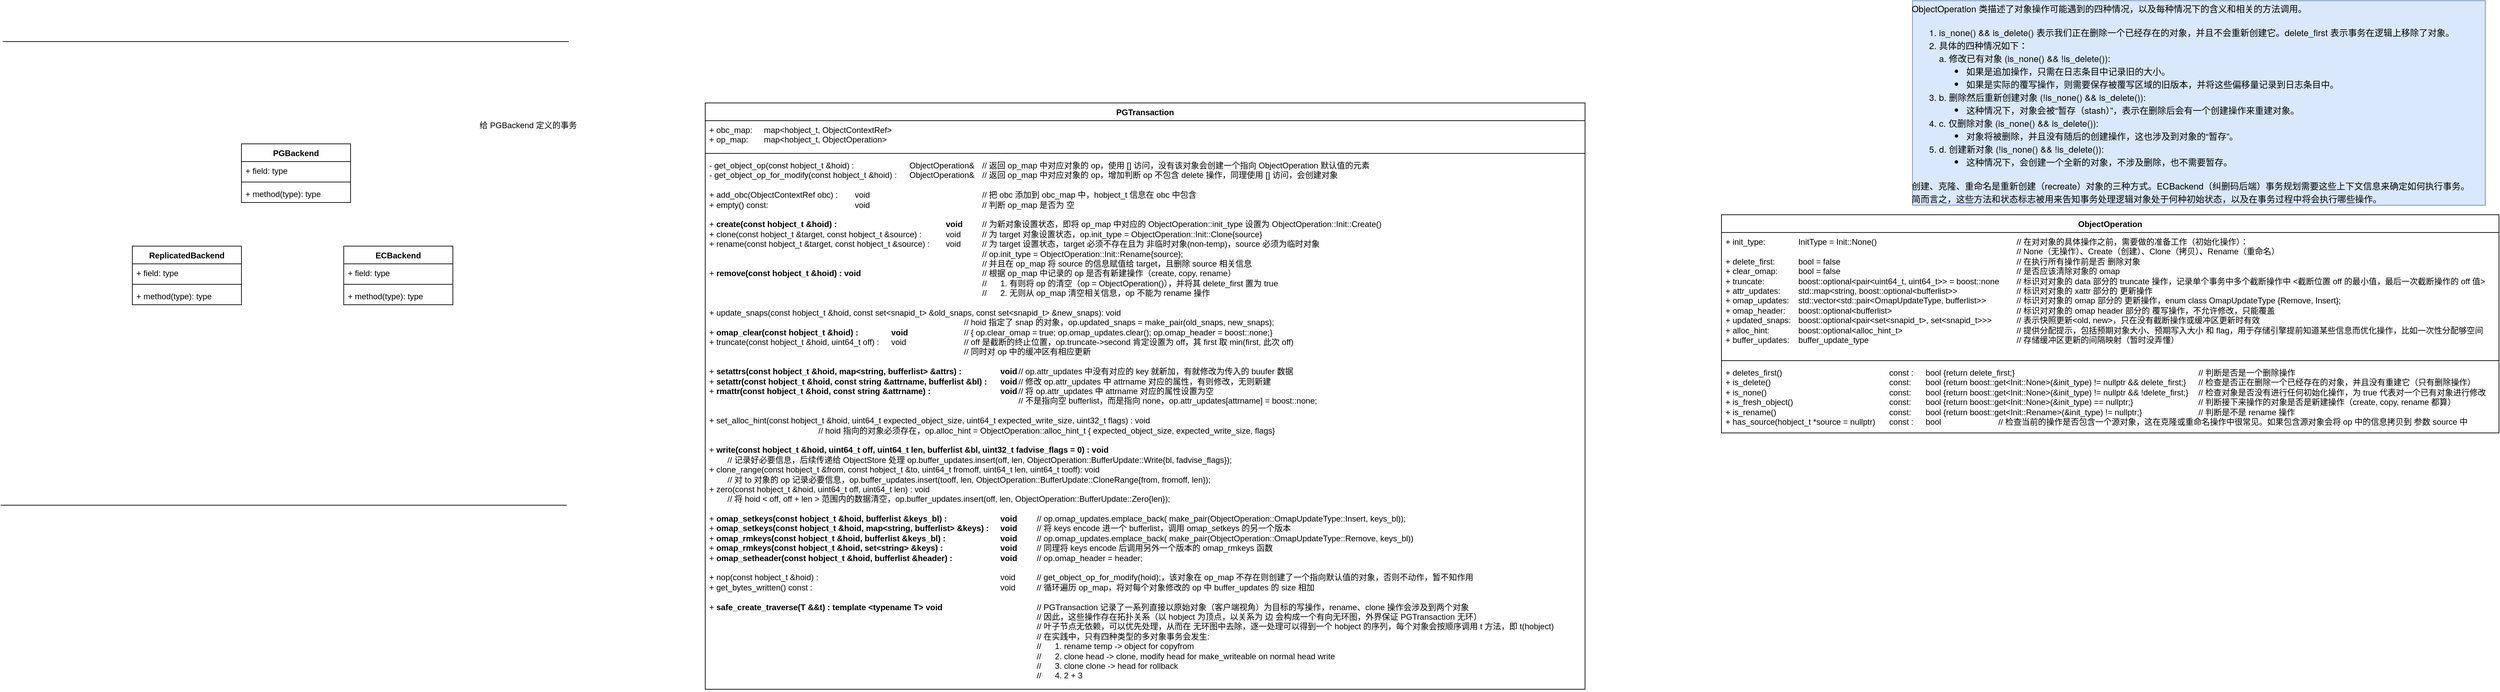 <mxfile version="24.2.5" type="github">
  <diagram name="第 1 页" id="-uQSeOJSlCtYZD3dOr9u">
    <mxGraphModel dx="2193" dy="781" grid="1" gridSize="10" guides="1" tooltips="1" connect="1" arrows="1" fold="1" page="1" pageScale="1" pageWidth="827" pageHeight="1169" math="0" shadow="0">
      <root>
        <mxCell id="0" />
        <mxCell id="1" parent="0" />
        <mxCell id="nBwcyAybidMbAAUypK3X-1" value="" style="endArrow=none;html=1;rounded=0;" edge="1" parent="1">
          <mxGeometry width="50" height="50" relative="1" as="geometry">
            <mxPoint y="440" as="sourcePoint" />
            <mxPoint x="830" y="440" as="targetPoint" />
          </mxGeometry>
        </mxCell>
        <mxCell id="nBwcyAybidMbAAUypK3X-2" value="" style="endArrow=none;html=1;rounded=0;" edge="1" parent="1">
          <mxGeometry width="50" height="50" relative="1" as="geometry">
            <mxPoint x="-3" y="1120" as="sourcePoint" />
            <mxPoint x="827" y="1120" as="targetPoint" />
          </mxGeometry>
        </mxCell>
        <mxCell id="nBwcyAybidMbAAUypK3X-3" value="PGBackend" style="swimlane;fontStyle=1;align=center;verticalAlign=top;childLayout=stackLayout;horizontal=1;startSize=26;horizontalStack=0;resizeParent=1;resizeParentMax=0;resizeLast=0;collapsible=1;marginBottom=0;whiteSpace=wrap;html=1;" vertex="1" parent="1">
          <mxGeometry x="350" y="590" width="160" height="86" as="geometry" />
        </mxCell>
        <mxCell id="nBwcyAybidMbAAUypK3X-4" value="+ field: type" style="text;strokeColor=none;fillColor=none;align=left;verticalAlign=top;spacingLeft=4;spacingRight=4;overflow=hidden;rotatable=0;points=[[0,0.5],[1,0.5]];portConstraint=eastwest;whiteSpace=wrap;html=1;" vertex="1" parent="nBwcyAybidMbAAUypK3X-3">
          <mxGeometry y="26" width="160" height="26" as="geometry" />
        </mxCell>
        <mxCell id="nBwcyAybidMbAAUypK3X-5" value="" style="line;strokeWidth=1;fillColor=none;align=left;verticalAlign=middle;spacingTop=-1;spacingLeft=3;spacingRight=3;rotatable=0;labelPosition=right;points=[];portConstraint=eastwest;strokeColor=inherit;" vertex="1" parent="nBwcyAybidMbAAUypK3X-3">
          <mxGeometry y="52" width="160" height="8" as="geometry" />
        </mxCell>
        <mxCell id="nBwcyAybidMbAAUypK3X-6" value="+ method(type): type" style="text;strokeColor=none;fillColor=none;align=left;verticalAlign=top;spacingLeft=4;spacingRight=4;overflow=hidden;rotatable=0;points=[[0,0.5],[1,0.5]];portConstraint=eastwest;whiteSpace=wrap;html=1;" vertex="1" parent="nBwcyAybidMbAAUypK3X-3">
          <mxGeometry y="60" width="160" height="26" as="geometry" />
        </mxCell>
        <mxCell id="nBwcyAybidMbAAUypK3X-7" value="ReplicatedBackend" style="swimlane;fontStyle=1;align=center;verticalAlign=top;childLayout=stackLayout;horizontal=1;startSize=26;horizontalStack=0;resizeParent=1;resizeParentMax=0;resizeLast=0;collapsible=1;marginBottom=0;whiteSpace=wrap;html=1;" vertex="1" parent="1">
          <mxGeometry x="190" y="740" width="160" height="86" as="geometry" />
        </mxCell>
        <mxCell id="nBwcyAybidMbAAUypK3X-8" value="+ field: type" style="text;strokeColor=none;fillColor=none;align=left;verticalAlign=top;spacingLeft=4;spacingRight=4;overflow=hidden;rotatable=0;points=[[0,0.5],[1,0.5]];portConstraint=eastwest;whiteSpace=wrap;html=1;" vertex="1" parent="nBwcyAybidMbAAUypK3X-7">
          <mxGeometry y="26" width="160" height="26" as="geometry" />
        </mxCell>
        <mxCell id="nBwcyAybidMbAAUypK3X-9" value="" style="line;strokeWidth=1;fillColor=none;align=left;verticalAlign=middle;spacingTop=-1;spacingLeft=3;spacingRight=3;rotatable=0;labelPosition=right;points=[];portConstraint=eastwest;strokeColor=inherit;" vertex="1" parent="nBwcyAybidMbAAUypK3X-7">
          <mxGeometry y="52" width="160" height="8" as="geometry" />
        </mxCell>
        <mxCell id="nBwcyAybidMbAAUypK3X-10" value="+ method(type): type" style="text;strokeColor=none;fillColor=none;align=left;verticalAlign=top;spacingLeft=4;spacingRight=4;overflow=hidden;rotatable=0;points=[[0,0.5],[1,0.5]];portConstraint=eastwest;whiteSpace=wrap;html=1;" vertex="1" parent="nBwcyAybidMbAAUypK3X-7">
          <mxGeometry y="60" width="160" height="26" as="geometry" />
        </mxCell>
        <mxCell id="nBwcyAybidMbAAUypK3X-11" value="ECBackend" style="swimlane;fontStyle=1;align=center;verticalAlign=top;childLayout=stackLayout;horizontal=1;startSize=26;horizontalStack=0;resizeParent=1;resizeParentMax=0;resizeLast=0;collapsible=1;marginBottom=0;whiteSpace=wrap;html=1;" vertex="1" parent="1">
          <mxGeometry x="500" y="740" width="160" height="86" as="geometry" />
        </mxCell>
        <mxCell id="nBwcyAybidMbAAUypK3X-12" value="+ field: type" style="text;strokeColor=none;fillColor=none;align=left;verticalAlign=top;spacingLeft=4;spacingRight=4;overflow=hidden;rotatable=0;points=[[0,0.5],[1,0.5]];portConstraint=eastwest;whiteSpace=wrap;html=1;" vertex="1" parent="nBwcyAybidMbAAUypK3X-11">
          <mxGeometry y="26" width="160" height="26" as="geometry" />
        </mxCell>
        <mxCell id="nBwcyAybidMbAAUypK3X-13" value="" style="line;strokeWidth=1;fillColor=none;align=left;verticalAlign=middle;spacingTop=-1;spacingLeft=3;spacingRight=3;rotatable=0;labelPosition=right;points=[];portConstraint=eastwest;strokeColor=inherit;" vertex="1" parent="nBwcyAybidMbAAUypK3X-11">
          <mxGeometry y="52" width="160" height="8" as="geometry" />
        </mxCell>
        <mxCell id="nBwcyAybidMbAAUypK3X-14" value="+ method(type): type" style="text;strokeColor=none;fillColor=none;align=left;verticalAlign=top;spacingLeft=4;spacingRight=4;overflow=hidden;rotatable=0;points=[[0,0.5],[1,0.5]];portConstraint=eastwest;whiteSpace=wrap;html=1;" vertex="1" parent="nBwcyAybidMbAAUypK3X-11">
          <mxGeometry y="60" width="160" height="26" as="geometry" />
        </mxCell>
        <mxCell id="nBwcyAybidMbAAUypK3X-15" value="PGTransaction" style="swimlane;fontStyle=1;align=center;verticalAlign=top;childLayout=stackLayout;horizontal=1;startSize=26;horizontalStack=0;resizeParent=1;resizeParentMax=0;resizeLast=0;collapsible=1;marginBottom=0;whiteSpace=wrap;html=1;" vertex="1" parent="1">
          <mxGeometry x="1030" y="530" width="1290" height="860" as="geometry" />
        </mxCell>
        <mxCell id="nBwcyAybidMbAAUypK3X-16" value="+ obc_map: &lt;span style=&quot;white-space: pre;&quot;&gt;&#x9;&lt;/span&gt;map&amp;lt;hobject_t, ObjectContextRef&amp;gt;&lt;div&gt;+&amp;nbsp;op_map:&lt;span style=&quot;white-space: pre;&quot;&gt;&#x9;&lt;/span&gt;&lt;span style=&quot;background-color: initial;&quot;&gt;map&amp;lt;hobject_t, ObjectOperation&amp;gt;&lt;/span&gt;&lt;/div&gt;" style="text;strokeColor=none;fillColor=none;align=left;verticalAlign=top;spacingLeft=4;spacingRight=4;overflow=hidden;rotatable=0;points=[[0,0.5],[1,0.5]];portConstraint=eastwest;whiteSpace=wrap;html=1;" vertex="1" parent="nBwcyAybidMbAAUypK3X-15">
          <mxGeometry y="26" width="1290" height="44" as="geometry" />
        </mxCell>
        <mxCell id="nBwcyAybidMbAAUypK3X-17" value="" style="line;strokeWidth=1;fillColor=none;align=left;verticalAlign=middle;spacingTop=-1;spacingLeft=3;spacingRight=3;rotatable=0;labelPosition=right;points=[];portConstraint=eastwest;strokeColor=inherit;" vertex="1" parent="nBwcyAybidMbAAUypK3X-15">
          <mxGeometry y="70" width="1290" height="8" as="geometry" />
        </mxCell>
        <mxCell id="nBwcyAybidMbAAUypK3X-18" value="&lt;div&gt;- get_object_op(const hobject_t &amp;amp;hoid) :&amp;nbsp;&lt;span style=&quot;white-space: pre;&quot;&gt;&#x9;&lt;/span&gt;&lt;span style=&quot;white-space: pre;&quot;&gt;&#x9;&lt;/span&gt;&lt;span style=&quot;white-space: pre;&quot;&gt;&#x9;&lt;/span&gt;ObjectOperation&amp;amp;&lt;span style=&quot;white-space: pre;&quot;&gt;&#x9;&lt;/span&gt;&lt;span style=&quot;background-color: initial;&quot;&gt;// 返回 op_map 中对应对象的 op，使用 [] 访问，没有该对象会创建一个指向&amp;nbsp;&lt;/span&gt;&lt;span style=&quot;background-color: initial;&quot;&gt;ObjectOperation 默认值的元素&lt;/span&gt;&lt;/div&gt;- get_object_op_for_modify(const hobject_t &amp;amp;hoid) :&amp;nbsp;&lt;span style=&quot;white-space: pre;&quot;&gt;&#x9;&lt;/span&gt;ObjectOperation&amp;amp;&lt;span style=&quot;white-space: pre;&quot;&gt;&#x9;&lt;/span&gt;// 返回 op_map 中对应对象的 op，增加判断 op 不包含 delete 操作，同理使用 [] 访问，会创建对象&lt;div&gt;&lt;br&gt;&lt;/div&gt;&lt;div&gt;+&amp;nbsp;add_obc(ObjectContextRef obc) : &lt;span style=&quot;white-space: pre;&quot;&gt;&#x9;&lt;/span&gt;void&lt;span style=&quot;white-space: pre;&quot;&gt;&#x9;&lt;span style=&quot;white-space: pre;&quot;&gt;&#x9;&lt;/span&gt;&lt;span style=&quot;white-space: pre;&quot;&gt;&#x9;&lt;/span&gt;&lt;span style=&quot;white-space: pre;&quot;&gt;&#x9;&lt;/span&gt;&lt;span style=&quot;white-space: pre;&quot;&gt;&#x9;&lt;/span&gt;&lt;span style=&quot;white-space: pre;&quot;&gt;&#x9;&lt;/span&gt;&lt;span style=&quot;white-space: pre;&quot;&gt;&#x9;&lt;/span&gt;&lt;/span&gt;// 把 obc 添加到&amp;nbsp;&lt;span style=&quot;background-color: initial;&quot;&gt;obc_map 中，&lt;/span&gt;&lt;span style=&quot;background-color: initial;&quot;&gt;hobject_t 信息在 obc 中包含&lt;/span&gt;&lt;/div&gt;&lt;div&gt;&lt;span style=&quot;background-color: initial;&quot;&gt;+&amp;nbsp;&lt;/span&gt;&lt;span style=&quot;background-color: initial;&quot;&gt;empty() const:&lt;span style=&quot;white-space: pre;&quot;&gt;&#x9;&lt;/span&gt;&lt;span style=&quot;white-space: pre;&quot;&gt;&#x9;&lt;/span&gt;&lt;span style=&quot;white-space: pre;&quot;&gt;&#x9;&lt;/span&gt;&lt;span style=&quot;white-space: pre;&quot;&gt;&#x9;&lt;span style=&quot;white-space: pre;&quot;&gt;&#x9;&lt;/span&gt;&lt;/span&gt;void&lt;span style=&quot;white-space: pre;&quot;&gt;&#x9;&lt;span style=&quot;white-space: pre;&quot;&gt;&#x9;&lt;/span&gt;&lt;span style=&quot;white-space: pre;&quot;&gt;&#x9;&lt;/span&gt;&lt;span style=&quot;white-space: pre;&quot;&gt;&#x9;&lt;/span&gt;&lt;span style=&quot;white-space: pre;&quot;&gt;&#x9;&lt;/span&gt;&lt;span style=&quot;white-space: pre;&quot;&gt;&#x9;&lt;/span&gt;&lt;span style=&quot;white-space: pre;&quot;&gt;&#x9;&lt;/span&gt;&lt;/span&gt;// 判断 op_map 是否为 空&lt;/span&gt;&lt;/div&gt;&lt;div&gt;&lt;span style=&quot;background-color: initial;&quot;&gt;&lt;br&gt;&lt;/span&gt;&lt;/div&gt;&lt;div&gt;&lt;span style=&quot;background-color: initial;&quot;&gt;+&amp;nbsp;&lt;/span&gt;&lt;span style=&quot;background-color: initial;&quot;&gt;&lt;b&gt;create(&lt;/b&gt;&lt;/span&gt;&lt;span style=&quot;background-color: initial;&quot;&gt;&lt;b&gt;const hobject_t &amp;amp;hoid) : &lt;span style=&quot;white-space: pre;&quot;&gt;&#x9;&lt;/span&gt;&lt;span style=&quot;white-space: pre;&quot;&gt;&#x9;&lt;/span&gt;&lt;span style=&quot;white-space: pre;&quot;&gt;&#x9;&lt;/span&gt;&lt;span style=&quot;white-space: pre;&quot;&gt;&#x9;&lt;/span&gt;&lt;span style=&quot;white-space: pre;&quot;&gt;&#x9;&lt;span style=&quot;white-space: pre;&quot;&gt;&#x9;&lt;/span&gt;&lt;/span&gt;void&lt;/b&gt;&lt;span style=&quot;white-space: pre;&quot;&gt;&#x9;&lt;/span&gt;&lt;span style=&quot;white-space: pre;&quot;&gt;&#x9;&lt;/span&gt;// 为新对象设置状态，即将&amp;nbsp;&lt;/span&gt;&lt;span style=&quot;background-color: initial;&quot;&gt;op_map 中对应的&amp;nbsp;&lt;/span&gt;&lt;span style=&quot;background-color: initial;&quot;&gt;ObjectOperation::&lt;/span&gt;&lt;span style=&quot;background-color: initial;&quot;&gt;init_type 设置为&amp;nbsp;&lt;/span&gt;&lt;span style=&quot;background-color: initial;&quot;&gt;ObjectOperation::Init::Create()&lt;/span&gt;&lt;/div&gt;&lt;div&gt;&lt;span style=&quot;background-color: initial;&quot;&gt;+ clone(&lt;/span&gt;&lt;span style=&quot;background-color: initial;&quot;&gt;const hobject_t &amp;amp;target,&amp;nbsp;&lt;/span&gt;&lt;span style=&quot;background-color: initial;&quot;&gt;const hobject_t &amp;amp;source) : &lt;span style=&quot;white-space: pre;&quot;&gt;&#x9;&lt;/span&gt;&lt;span style=&quot;white-space: pre;&quot;&gt;&#x9;&lt;/span&gt;void&lt;span style=&quot;white-space: pre;&quot;&gt;&#x9;&lt;span style=&quot;white-space: pre;&quot;&gt;&#x9;&lt;/span&gt;&lt;/span&gt;// 为 target 对象设置状态，&lt;/span&gt;&lt;span style=&quot;background-color: initial;&quot;&gt;op.init_type = ObjectOperation::Init::Clone{source}&lt;/span&gt;&lt;/div&gt;&lt;div&gt;&lt;span style=&quot;background-color: initial;&quot;&gt;+&amp;nbsp;&lt;/span&gt;&lt;span style=&quot;background-color: initial;&quot;&gt;rename(&lt;/span&gt;&lt;span style=&quot;background-color: initial;&quot;&gt;const hobject_t &amp;amp;target,&amp;nbsp;&lt;/span&gt;&lt;span style=&quot;background-color: initial;&quot;&gt;const hobject_t &amp;amp;source) : &lt;span style=&quot;white-space: pre;&quot;&gt;&#x9;&lt;/span&gt;void&lt;span style=&quot;white-space: pre;&quot;&gt;&#x9;&lt;span style=&quot;white-space: pre;&quot;&gt;&#x9;&lt;/span&gt;&lt;/span&gt;// 为 target 设置状态，&lt;/span&gt;&lt;span style=&quot;background-color: initial;&quot;&gt;target 必须不存在且为 非临时对象(&lt;/span&gt;&lt;span style=&quot;background-color: initial;&quot;&gt;non-temp&lt;/span&gt;&lt;span style=&quot;background-color: initial;&quot;&gt;)，&lt;/span&gt;&lt;span style=&quot;background-color: initial;&quot;&gt;source 必须为临时对象&lt;/span&gt;&lt;/div&gt;&lt;div&gt;&lt;span style=&quot;background-color: initial;&quot;&gt;&lt;span style=&quot;white-space: pre;&quot;&gt;&#x9;&lt;/span&gt;&lt;span style=&quot;white-space: pre;&quot;&gt;&#x9;&lt;/span&gt;&lt;span style=&quot;white-space: pre;&quot;&gt;&#x9;&lt;/span&gt;&lt;span style=&quot;white-space: pre;&quot;&gt;&#x9;&lt;/span&gt;&lt;span style=&quot;white-space: pre;&quot;&gt;&#x9;&lt;/span&gt;&lt;span style=&quot;white-space: pre;&quot;&gt;&#x9;&lt;/span&gt;&lt;span style=&quot;white-space: pre;&quot;&gt;&#x9;&lt;/span&gt;&lt;span style=&quot;white-space: pre;&quot;&gt;&#x9;&lt;/span&gt;&lt;span style=&quot;white-space: pre;&quot;&gt;&#x9;&lt;/span&gt;&lt;span style=&quot;white-space: pre;&quot;&gt;&#x9;&lt;/span&gt;&lt;span style=&quot;white-space: pre;&quot;&gt;&#x9;&lt;/span&gt;&lt;span style=&quot;white-space: pre;&quot;&gt;&#x9;&lt;/span&gt;&lt;span style=&quot;white-space: pre;&quot;&gt;&#x9;&lt;/span&gt;&lt;span style=&quot;white-space: pre;&quot;&gt;&#x9;&lt;span style=&quot;white-space: pre;&quot;&gt;&#x9;&lt;/span&gt;&lt;/span&gt;//&amp;nbsp;&lt;/span&gt;&lt;span style=&quot;background-color: initial;&quot;&gt;op.init_type = ObjectOperation::Init::Rename{source};&amp;nbsp;&lt;/span&gt;&lt;/div&gt;&lt;div&gt;&lt;span style=&quot;background-color: initial;&quot;&gt;&lt;span style=&quot;white-space: pre;&quot;&gt;&#x9;&lt;/span&gt;&lt;span style=&quot;white-space: pre;&quot;&gt;&#x9;&lt;/span&gt;&lt;span style=&quot;white-space: pre;&quot;&gt;&#x9;&lt;/span&gt;&lt;span style=&quot;white-space: pre;&quot;&gt;&#x9;&lt;/span&gt;&lt;span style=&quot;white-space: pre;&quot;&gt;&#x9;&lt;/span&gt;&lt;span style=&quot;white-space: pre;&quot;&gt;&#x9;&lt;/span&gt;&lt;span style=&quot;white-space: pre;&quot;&gt;&#x9;&lt;/span&gt;&lt;span style=&quot;white-space: pre;&quot;&gt;&#x9;&lt;/span&gt;&lt;span style=&quot;white-space: pre;&quot;&gt;&#x9;&lt;/span&gt;&lt;span style=&quot;white-space: pre;&quot;&gt;&#x9;&lt;/span&gt;&lt;span style=&quot;white-space: pre;&quot;&gt;&#x9;&lt;/span&gt;&lt;span style=&quot;white-space: pre;&quot;&gt;&#x9;&lt;/span&gt;&lt;span style=&quot;white-space: pre;&quot;&gt;&#x9;&lt;/span&gt;&lt;span style=&quot;white-space: pre;&quot;&gt;&#x9;&lt;span style=&quot;white-space: pre;&quot;&gt;&#x9;&lt;/span&gt;&lt;/span&gt;// 并且在&amp;nbsp;&lt;/span&gt;&lt;span style=&quot;background-color: initial;&quot;&gt;op_map 将 source 的信息赋值给 target，且删除 source 相关信息&lt;/span&gt;&lt;span style=&quot;background-color: initial;&quot;&gt;&lt;br&gt;&lt;/span&gt;&lt;/div&gt;&lt;div&gt;&lt;span style=&quot;background-color: initial;&quot;&gt;+&amp;nbsp;&lt;/span&gt;&lt;span style=&quot;background-color: initial;&quot;&gt;&lt;b&gt;remove(&lt;/b&gt;&lt;/span&gt;&lt;span style=&quot;background-color: initial;&quot;&gt;&lt;b&gt;const hobject_t &amp;amp;hoid) : void&lt;/b&gt;&lt;span style=&quot;white-space: pre;&quot;&gt;&#x9;&lt;/span&gt;&lt;span style=&quot;white-space: pre;&quot;&gt;&#x9;&lt;/span&gt;&lt;span style=&quot;white-space: pre;&quot;&gt;&#x9;&lt;/span&gt;&lt;span style=&quot;white-space: pre;&quot;&gt;&#x9;&lt;/span&gt;&lt;span style=&quot;white-space: pre;&quot;&gt;&#x9;&lt;/span&gt;&lt;span style=&quot;white-space: pre;&quot;&gt;&#x9;&lt;span style=&quot;white-space: pre;&quot;&gt;&#x9;&lt;/span&gt;&lt;/span&gt;// 根据&amp;nbsp;&lt;/span&gt;&lt;span style=&quot;background-color: initial;&quot;&gt;op_map 中记录的 op 是否有新建操作（create, copy, rename）&lt;/span&gt;&lt;/div&gt;&lt;div&gt;&lt;span style=&quot;background-color: initial;&quot;&gt;&lt;span style=&quot;white-space: pre;&quot;&gt;&#x9;&lt;/span&gt;&lt;span style=&quot;white-space: pre;&quot;&gt;&#x9;&lt;/span&gt;&lt;span style=&quot;white-space: pre;&quot;&gt;&#x9;&lt;/span&gt;&lt;span style=&quot;white-space: pre;&quot;&gt;&#x9;&lt;/span&gt;&lt;span style=&quot;white-space: pre;&quot;&gt;&#x9;&lt;/span&gt;&lt;span style=&quot;white-space: pre;&quot;&gt;&#x9;&lt;/span&gt;&lt;span style=&quot;white-space: pre;&quot;&gt;&#x9;&lt;/span&gt;&lt;span style=&quot;white-space: pre;&quot;&gt;&#x9;&lt;/span&gt;&lt;span style=&quot;white-space: pre;&quot;&gt;&#x9;&lt;/span&gt;&lt;span style=&quot;white-space: pre;&quot;&gt;&#x9;&lt;/span&gt;&lt;span style=&quot;white-space: pre;&quot;&gt;&#x9;&lt;/span&gt;&lt;span style=&quot;white-space: pre;&quot;&gt;&#x9;&lt;/span&gt;&lt;span style=&quot;white-space: pre;&quot;&gt;&#x9;&lt;/span&gt;&lt;span style=&quot;white-space: pre;&quot;&gt;&#x9;&lt;span style=&quot;white-space: pre;&quot;&gt;&#x9;&lt;/span&gt;&lt;/span&gt;//&amp;nbsp;&lt;span style=&quot;white-space: pre;&quot;&gt;&#x9;&lt;/span&gt;1. 有则将 op 的清空（&lt;/span&gt;&lt;span style=&quot;background-color: initial;&quot;&gt;op = ObjectOperation()&lt;/span&gt;&lt;span style=&quot;background-color: initial;&quot;&gt;），并将其&amp;nbsp;&lt;/span&gt;&lt;span style=&quot;background-color: initial;&quot;&gt;delete_first 置为 true&lt;/span&gt;&lt;/div&gt;&lt;div&gt;&lt;span style=&quot;background-color: initial;&quot;&gt;&lt;span style=&quot;white-space: pre;&quot;&gt;&#x9;&lt;/span&gt;&lt;span style=&quot;white-space: pre;&quot;&gt;&#x9;&lt;/span&gt;&lt;span style=&quot;white-space: pre;&quot;&gt;&#x9;&lt;/span&gt;&lt;span style=&quot;white-space: pre;&quot;&gt;&#x9;&lt;/span&gt;&lt;span style=&quot;white-space: pre;&quot;&gt;&#x9;&lt;/span&gt;&lt;span style=&quot;white-space: pre;&quot;&gt;&#x9;&lt;/span&gt;&lt;span style=&quot;white-space: pre;&quot;&gt;&#x9;&lt;/span&gt;&lt;span style=&quot;white-space: pre;&quot;&gt;&#x9;&lt;/span&gt;&lt;span style=&quot;white-space: pre;&quot;&gt;&#x9;&lt;/span&gt;&lt;span style=&quot;white-space: pre;&quot;&gt;&#x9;&lt;/span&gt;&lt;span style=&quot;white-space: pre;&quot;&gt;&#x9;&lt;/span&gt;&lt;span style=&quot;white-space: pre;&quot;&gt;&#x9;&lt;/span&gt;&lt;span style=&quot;white-space: pre;&quot;&gt;&#x9;&lt;/span&gt;&lt;span style=&quot;white-space: pre;&quot;&gt;&#x9;&lt;span style=&quot;white-space: pre;&quot;&gt;&#x9;&lt;/span&gt;&lt;/span&gt;//&lt;span style=&quot;white-space: pre;&quot;&gt;&#x9;&lt;/span&gt;2. 无则从&amp;nbsp;&lt;/span&gt;&lt;span style=&quot;background-color: initial;&quot;&gt;op_map 清空相关信息，op 不能为 rename 操作&lt;/span&gt;&lt;span style=&quot;background-color: initial;&quot;&gt;&lt;br&gt;&lt;/span&gt;&lt;/div&gt;&lt;div&gt;&lt;span style=&quot;background-color: initial;&quot;&gt;&lt;br&gt;&lt;/span&gt;&lt;/div&gt;&lt;div&gt;&lt;span style=&quot;background-color: initial;&quot;&gt;+&amp;nbsp;&lt;/span&gt;&lt;span style=&quot;background-color: initial;&quot;&gt;update_snaps(&lt;/span&gt;&lt;span style=&quot;background-color: initial;&quot;&gt;const hobject_t &amp;amp;hoid,&amp;nbsp;&lt;/span&gt;&lt;span style=&quot;background-color: initial;&quot;&gt;const set&amp;lt;snapid_t&amp;gt; &amp;amp;old_snaps,&amp;nbsp;&lt;/span&gt;&lt;span style=&quot;background-color: initial;&quot;&gt;const set&amp;lt;snapid_t&amp;gt; &amp;amp;new_snaps): void&lt;/span&gt;&lt;/div&gt;&lt;div&gt;&lt;span style=&quot;background-color: initial;&quot;&gt;&lt;span style=&quot;white-space: pre;&quot;&gt;&#x9;&lt;/span&gt;&lt;span style=&quot;white-space: pre;&quot;&gt;&#x9;&lt;/span&gt;&lt;span style=&quot;white-space: pre;&quot;&gt;&#x9;&lt;/span&gt;&lt;span style=&quot;white-space: pre;&quot;&gt;&#x9;&lt;/span&gt;&lt;span style=&quot;white-space: pre;&quot;&gt;&#x9;&lt;/span&gt;&lt;span style=&quot;white-space: pre;&quot;&gt;&#x9;&lt;/span&gt;&lt;span style=&quot;white-space: pre;&quot;&gt;&#x9;&lt;/span&gt;&lt;span style=&quot;white-space: pre;&quot;&gt;&#x9;&lt;/span&gt;&lt;span style=&quot;white-space: pre;&quot;&gt;&#x9;&lt;/span&gt;&lt;span style=&quot;white-space: pre;&quot;&gt;&#x9;&lt;/span&gt;&lt;span style=&quot;white-space: pre;&quot;&gt;&#x9;&lt;/span&gt;&lt;span style=&quot;white-space: pre;&quot;&gt;&#x9;&lt;/span&gt;&lt;span style=&quot;white-space: pre;&quot;&gt;&#x9;&lt;/span&gt;&lt;span style=&quot;white-space: pre;&quot;&gt;&#x9;&lt;/span&gt;//&amp;nbsp;&lt;/span&gt;&lt;span style=&quot;background-color: initial;&quot;&gt;hoid 指定了 snap 的对象，&lt;/span&gt;&lt;span style=&quot;background-color: initial;&quot;&gt;op.updated_snaps = make_pair(&lt;/span&gt;&lt;span style=&quot;background-color: initial;&quot;&gt;old_snaps,&amp;nbsp;&lt;/span&gt;&lt;span style=&quot;background-color: initial;&quot;&gt;new_snaps);&lt;/span&gt;&lt;span style=&quot;background-color: initial;&quot;&gt;&lt;br&gt;&lt;/span&gt;&lt;/div&gt;&lt;div&gt;&lt;span style=&quot;background-color: initial;&quot;&gt;+&amp;nbsp;&lt;/span&gt;&lt;span style=&quot;background-color: initial;&quot;&gt;&lt;b&gt;omap_clear(&lt;/b&gt;&lt;/span&gt;&lt;span style=&quot;background-color: initial;&quot;&gt;&lt;b&gt;const hobject_t &amp;amp;hoid) : &lt;span style=&quot;white-space: pre;&quot;&gt;&#x9;&lt;/span&gt;&lt;span style=&quot;white-space: pre;&quot;&gt;&#x9;&lt;/span&gt;void&lt;span style=&quot;white-space: pre;&quot;&gt;&#x9;&lt;/span&gt;&lt;/b&gt;&lt;span style=&quot;white-space: pre;&quot;&gt;&#x9;&lt;/span&gt;&lt;span style=&quot;white-space: pre;&quot;&gt;&#x9;&lt;span style=&quot;white-space: pre;&quot;&gt;&#x9;&lt;/span&gt;&lt;/span&gt;// {&amp;nbsp;&lt;/span&gt;&lt;span style=&quot;background-color: initial;&quot;&gt;op.clear_omap = true;&amp;nbsp;&lt;/span&gt;&lt;span style=&quot;background-color: initial;&quot;&gt;op.omap_updates.clear();&amp;nbsp;&lt;/span&gt;&lt;span style=&quot;background-color: initial;&quot;&gt;op.omap_header = boost::none;}&lt;/span&gt;&lt;/div&gt;&lt;div&gt;&lt;span style=&quot;background-color: initial;&quot;&gt;+&amp;nbsp;&lt;/span&gt;&lt;span style=&quot;background-color: initial;&quot;&gt;truncate(&lt;/span&gt;&lt;span style=&quot;background-color: initial;&quot;&gt;const hobject_t &amp;amp;hoid,&amp;nbsp;&lt;/span&gt;&lt;span style=&quot;background-color: initial;&quot;&gt;uint64_t off) :&amp;nbsp;&lt;span style=&quot;white-space: pre;&quot;&gt;&#x9;&lt;/span&gt;&lt;/span&gt;&lt;span style=&quot;background-color: initial;&quot;&gt;void&lt;span style=&quot;white-space: pre;&quot;&gt;&#x9;&lt;/span&gt;&lt;span style=&quot;white-space: pre;&quot;&gt;&#x9;&lt;/span&gt;&lt;span style=&quot;white-space: pre;&quot;&gt;&#x9;&lt;/span&gt;&lt;span style=&quot;white-space: pre;&quot;&gt;&#x9;&lt;/span&gt;// off 是截断的终止位置，op.&lt;/span&gt;&lt;span style=&quot;background-color: initial;&quot;&gt;truncate-&amp;gt;second 肯定设置为 off，其 first 取 min(first, 此次 off)&lt;/span&gt;&lt;/div&gt;&lt;div&gt;&lt;span style=&quot;background-color: initial;&quot;&gt;&lt;span style=&quot;white-space: pre;&quot;&gt;&#x9;&lt;/span&gt;&lt;span style=&quot;white-space: pre;&quot;&gt;&#x9;&lt;/span&gt;&lt;span style=&quot;white-space: pre;&quot;&gt;&#x9;&lt;/span&gt;&lt;span style=&quot;white-space: pre;&quot;&gt;&#x9;&lt;/span&gt;&lt;span style=&quot;white-space: pre;&quot;&gt;&#x9;&lt;/span&gt;&lt;span style=&quot;white-space: pre;&quot;&gt;&#x9;&lt;/span&gt;&lt;span style=&quot;white-space: pre;&quot;&gt;&#x9;&lt;/span&gt;&lt;span style=&quot;white-space: pre;&quot;&gt;&#x9;&lt;/span&gt;&lt;span style=&quot;white-space: pre;&quot;&gt;&#x9;&lt;/span&gt;&lt;span style=&quot;white-space: pre;&quot;&gt;&#x9;&lt;/span&gt;&lt;span style=&quot;white-space: pre;&quot;&gt;&#x9;&lt;/span&gt;&lt;span style=&quot;white-space: pre;&quot;&gt;&#x9;&lt;/span&gt;&lt;span style=&quot;white-space: pre;&quot;&gt;&#x9;&lt;/span&gt;&lt;span style=&quot;white-space: pre;&quot;&gt;&#x9;&lt;/span&gt;// 同时对 op 中的缓冲区有相应更新&lt;br&gt;&lt;/span&gt;&lt;/div&gt;&lt;div&gt;&lt;span style=&quot;background-color: initial;&quot;&gt;&lt;br&gt;&lt;/span&gt;&lt;/div&gt;&lt;div&gt;&lt;span style=&quot;background-color: initial;&quot;&gt;+&amp;nbsp;&lt;/span&gt;&lt;b&gt;&lt;span style=&quot;background-color: initial;&quot;&gt;setattrs(&lt;/span&gt;&lt;span style=&quot;background-color: initial;&quot;&gt;const hobject_t &amp;amp;hoid,&amp;nbsp;&lt;/span&gt;&lt;/b&gt;&lt;span style=&quot;background-color: initial;&quot;&gt;&lt;b&gt;map&amp;lt;string, bufferlist&amp;gt; &amp;amp;attrs) : &lt;span style=&quot;white-space: pre;&quot;&gt;&#x9;&lt;/span&gt;&lt;span style=&quot;white-space: pre;&quot;&gt;&#x9;&lt;/span&gt;void&lt;/b&gt;&lt;span style=&quot;white-space: pre;&quot;&gt;&#x9;&lt;/span&gt;// op.&lt;/span&gt;&lt;span style=&quot;background-color: initial;&quot;&gt;attr_updates 中没有对应的 key 就新加，有就修改为传入的 buufer 数据&lt;/span&gt;&lt;/div&gt;&lt;div&gt;&lt;span style=&quot;background-color: initial;&quot;&gt;+&amp;nbsp;&lt;/span&gt;&lt;b&gt;&lt;span style=&quot;background-color: initial;&quot;&gt;setattr(&lt;/span&gt;&lt;span style=&quot;background-color: initial;&quot;&gt;const hobject_t &amp;amp;hoid,&amp;nbsp;&lt;/span&gt;&lt;span style=&quot;background-color: initial;&quot;&gt;const string &amp;amp;attrname,&amp;nbsp;&lt;/span&gt;&lt;/b&gt;&lt;span style=&quot;background-color: initial;&quot;&gt;&lt;b&gt;bufferlist &amp;amp;bl) : &lt;span style=&quot;white-space: pre;&quot;&gt;&#x9;&lt;/span&gt;void&lt;/b&gt;&lt;span style=&quot;white-space: pre;&quot;&gt;&#x9;&lt;/span&gt;// 修改&amp;nbsp;&lt;/span&gt;&lt;span style=&quot;background-color: initial;&quot;&gt;op.&lt;/span&gt;&lt;span style=&quot;background-color: initial;&quot;&gt;attr_updates 中&amp;nbsp;&lt;/span&gt;&lt;span style=&quot;background-color: initial;&quot;&gt;attrname 对应的属性，有则修改，无则新建&lt;/span&gt;&lt;/div&gt;&lt;div&gt;&lt;span style=&quot;background-color: initial;&quot;&gt;+&amp;nbsp;&lt;/span&gt;&lt;b&gt;&lt;span style=&quot;background-color: initial;&quot;&gt;rmattr(&lt;/span&gt;&lt;span style=&quot;background-color: initial;&quot;&gt;const hobject_t &amp;amp;hoid,&amp;nbsp;&lt;/span&gt;&lt;/b&gt;&lt;span style=&quot;background-color: initial;&quot;&gt;&lt;b&gt;const string &amp;amp;attrname) : &lt;span style=&quot;white-space: pre;&quot;&gt;&#x9;&lt;/span&gt;&lt;span style=&quot;white-space: pre;&quot;&gt;&#x9;&lt;/span&gt;&lt;span style=&quot;white-space: pre;&quot;&gt;&#x9;&lt;/span&gt;&lt;span style=&quot;white-space: pre;&quot;&gt;&#x9;&lt;/span&gt;void&lt;/b&gt;&lt;span style=&quot;white-space: pre;&quot;&gt;&#x9;&lt;/span&gt;// 将&amp;nbsp;&lt;/span&gt;&lt;span style=&quot;background-color: initial;&quot;&gt;op.&lt;/span&gt;&lt;span style=&quot;background-color: initial;&quot;&gt;attr_updates 中&amp;nbsp;&lt;/span&gt;&lt;span style=&quot;background-color: initial;&quot;&gt;attrname 对应的属性&lt;/span&gt;&lt;span style=&quot;background-color: initial;&quot;&gt;设置为空&lt;/span&gt;&lt;/div&gt;&lt;div&gt;&lt;span style=&quot;background-color: initial;&quot;&gt;&lt;span style=&quot;white-space: pre;&quot;&gt;&#x9;&lt;/span&gt;&lt;span style=&quot;white-space: pre;&quot;&gt;&#x9;&lt;/span&gt;&lt;span style=&quot;white-space: pre;&quot;&gt;&#x9;&lt;/span&gt;&lt;span style=&quot;white-space: pre;&quot;&gt;&#x9;&lt;/span&gt;&lt;span style=&quot;white-space: pre;&quot;&gt;&#x9;&lt;/span&gt;&lt;span style=&quot;white-space: pre;&quot;&gt;&#x9;&lt;/span&gt;&lt;span style=&quot;white-space: pre;&quot;&gt;&#x9;&lt;/span&gt;&lt;span style=&quot;white-space: pre;&quot;&gt;&#x9;&lt;/span&gt;&lt;span style=&quot;white-space: pre;&quot;&gt;&#x9;&lt;/span&gt;&lt;span style=&quot;white-space: pre;&quot;&gt;&#x9;&lt;/span&gt;&lt;span style=&quot;white-space: pre;&quot;&gt;&#x9;&lt;/span&gt;&lt;span style=&quot;white-space: pre;&quot;&gt;&#x9;&lt;/span&gt;&lt;span style=&quot;white-space: pre;&quot;&gt;&#x9;&lt;/span&gt;&lt;span style=&quot;white-space: pre;&quot;&gt;&#x9;&lt;/span&gt;&lt;span style=&quot;white-space: pre;&quot;&gt;&#x9;&lt;/span&gt;&lt;span style=&quot;white-space: pre;&quot;&gt;&#x9;&lt;span style=&quot;white-space: pre;&quot;&gt;&#x9;&lt;/span&gt;&lt;/span&gt;// 不是指向空 bufferlist，而是指向 none，&lt;/span&gt;&lt;span style=&quot;background-color: initial;&quot;&gt;op.attr_updates[attrname] = boost::none;&lt;/span&gt;&lt;/div&gt;&lt;div&gt;&lt;span style=&quot;background-color: initial;&quot;&gt;&lt;br&gt;&lt;/span&gt;&lt;/div&gt;&lt;div&gt;&lt;span style=&quot;background-color: initial;&quot;&gt;+&amp;nbsp;&lt;/span&gt;&lt;span style=&quot;background-color: initial;&quot;&gt;set_alloc_hint(&lt;/span&gt;&lt;span style=&quot;background-color: initial;&quot;&gt;const hobject_t &amp;amp;hoid,&amp;nbsp;&lt;/span&gt;&lt;span style=&quot;background-color: initial;&quot;&gt;uint64_t expected_object_size,&amp;nbsp;&lt;/span&gt;&lt;span style=&quot;background-color: initial;&quot;&gt;uint64_t expected_write_size,&amp;nbsp;&lt;/span&gt;&lt;span style=&quot;background-color: initial;&quot;&gt;uint32_t flags) : void&lt;/span&gt;&lt;/div&gt;&lt;div&gt;&lt;span style=&quot;background-color: initial;&quot;&gt;&lt;span style=&quot;white-space: pre;&quot;&gt;&#x9;&lt;/span&gt;&lt;span style=&quot;white-space: pre;&quot;&gt;&#x9;&lt;/span&gt;&lt;span style=&quot;white-space: pre;&quot;&gt;&#x9;&lt;/span&gt;&lt;span style=&quot;white-space: pre;&quot;&gt;&#x9;&lt;/span&gt;&lt;span style=&quot;white-space: pre;&quot;&gt;&#x9;&lt;/span&gt;&lt;span style=&quot;white-space: pre;&quot;&gt;&#x9;&lt;/span&gt;//&amp;nbsp;&lt;/span&gt;&lt;span style=&quot;background-color: initial;&quot;&gt;hoid 指向的对象必须存在，&lt;/span&gt;&lt;span style=&quot;background-color: initial;&quot;&gt;op.alloc_hint = ObjectOperation::alloc_hint_t {&amp;nbsp;&lt;/span&gt;&lt;span style=&quot;background-color: initial;&quot;&gt;expected_object_size, expected_write_size, flags}&lt;/span&gt;&lt;/div&gt;&lt;div&gt;&lt;span style=&quot;background-color: initial;&quot;&gt;&lt;br&gt;&lt;/span&gt;&lt;/div&gt;&lt;div&gt;&lt;span style=&quot;background-color: initial;&quot;&gt;+ &lt;b&gt;write(&lt;/b&gt;&lt;/span&gt;&lt;b&gt;&lt;span style=&quot;background-color: initial;&quot;&gt;const hobject_t &amp;amp;hoid,&amp;nbsp;&lt;/span&gt;&lt;span style=&quot;background-color: initial;&quot;&gt;uint64_t off,&amp;nbsp;&lt;/span&gt;&lt;span style=&quot;background-color: initial;&quot;&gt;uint64_t len,&amp;nbsp;&lt;/span&gt;&lt;span style=&quot;background-color: initial;&quot;&gt;bufferlist &amp;amp;bl,&amp;nbsp;&lt;/span&gt;&lt;span style=&quot;background-color: initial;&quot;&gt;uint32_t fadvise_flags = 0) : void&lt;/span&gt;&lt;/b&gt;&lt;/div&gt;&lt;div&gt;&lt;span style=&quot;background-color: initial;&quot;&gt;&lt;span style=&quot;white-space: pre;&quot;&gt;&#x9;&lt;/span&gt;//&amp;nbsp;&lt;/span&gt;&lt;span style=&quot;background-color: initial;&quot;&gt;记录好必要信息，后续传递给 ObjectStore 处理&amp;nbsp;&lt;/span&gt;&lt;span style=&quot;background-color: initial;&quot;&gt;op.buffer_updates.insert(&lt;/span&gt;&lt;span style=&quot;background-color: initial;&quot;&gt;off,&amp;nbsp;&lt;/span&gt;&lt;span style=&quot;background-color: initial;&quot;&gt;len,&amp;nbsp;&lt;/span&gt;&lt;span style=&quot;background-color: initial;&quot;&gt;ObjectOperation::BufferUpdate::Write{bl, fadvise_flags});&amp;nbsp;&lt;/span&gt;&lt;/div&gt;&lt;div&gt;&lt;span style=&quot;background-color: initial;&quot;&gt;+&amp;nbsp;&lt;/span&gt;&lt;span style=&quot;background-color: initial;&quot;&gt;clone_range(&lt;/span&gt;&lt;span style=&quot;background-color: initial;&quot;&gt;const hobject_t &amp;amp;from,&amp;nbsp;&lt;/span&gt;&lt;span style=&quot;background-color: initial;&quot;&gt;const hobject_t &amp;amp;to,&amp;nbsp;&lt;/span&gt;&lt;span style=&quot;background-color: initial;&quot;&gt;uint64_t fromoff,&amp;nbsp;&lt;/span&gt;&lt;span style=&quot;background-color: initial;&quot;&gt;uint64_t len,&amp;nbsp;&lt;/span&gt;&lt;span style=&quot;background-color: initial;&quot;&gt;uint64_t tooff): void&lt;/span&gt;&lt;/div&gt;&lt;div&gt;&lt;span style=&quot;background-color: initial;&quot;&gt;&lt;span style=&quot;white-space: pre;&quot;&gt;&#x9;&lt;/span&gt;// 对 to 对象的 op 记录必要信息，&lt;/span&gt;&lt;span style=&quot;background-color: initial;&quot;&gt;op.buffer_updates.insert(&lt;/span&gt;&lt;span style=&quot;background-color: initial;&quot;&gt;tooff,&amp;nbsp;&lt;/span&gt;&lt;span style=&quot;background-color: initial;&quot;&gt;len,&amp;nbsp;&lt;/span&gt;&lt;span style=&quot;background-color: initial;&quot;&gt;ObjectOperation::BufferUpdate::CloneRange{from, fromoff, len});&lt;/span&gt;&lt;/div&gt;&lt;div&gt;&lt;span style=&quot;background-color: initial;&quot;&gt;+&amp;nbsp;&lt;/span&gt;&lt;span style=&quot;background-color: initial;&quot;&gt;zero(&lt;/span&gt;&lt;span style=&quot;background-color: initial;&quot;&gt;const hobject_t &amp;amp;hoid,&amp;nbsp;&lt;/span&gt;&lt;span style=&quot;background-color: initial;&quot;&gt;uint64_t off,&amp;nbsp;&lt;/span&gt;&lt;span style=&quot;background-color: initial;&quot;&gt;uint64_t len) : void&lt;/span&gt;&lt;/div&gt;&lt;div&gt;&lt;span style=&quot;background-color: initial;&quot;&gt;&lt;span style=&quot;white-space: pre;&quot;&gt;&#x9;&lt;/span&gt;// 将&amp;nbsp;&lt;/span&gt;&lt;span style=&quot;background-color: initial;&quot;&gt;hoid &amp;lt;&lt;/span&gt;&lt;span style=&quot;background-color: initial;&quot;&gt;&amp;nbsp;off,&amp;nbsp;&lt;/span&gt;&lt;span style=&quot;background-color: initial;&quot;&gt;off +&amp;nbsp;&lt;/span&gt;&lt;span style=&quot;background-color: initial;&quot;&gt;len &amp;gt; 范围内的数据清空，&lt;/span&gt;&lt;span style=&quot;background-color: initial;&quot;&gt;op.buffer_updates.insert(&lt;/span&gt;&lt;span style=&quot;background-color: initial;&quot;&gt;off,&amp;nbsp;&lt;/span&gt;&lt;span style=&quot;background-color: initial;&quot;&gt;len,&amp;nbsp;&lt;/span&gt;&lt;span style=&quot;background-color: initial;&quot;&gt;ObjectOperation::BufferUpdate::Zero{len});&lt;/span&gt;&lt;/div&gt;&lt;div&gt;&lt;span style=&quot;background-color: initial;&quot;&gt;&lt;br&gt;&lt;/span&gt;&lt;/div&gt;&lt;div&gt;+&amp;nbsp;&lt;b&gt;omap_setkeys(const hobject_t &amp;amp;hoid,&amp;nbsp;bufferlist &amp;amp;keys_bl) : &lt;span style=&quot;white-space: pre;&quot;&gt;&#x9;&lt;/span&gt;&lt;span style=&quot;white-space: pre;&quot;&gt;&#x9;&lt;/span&gt;&lt;span style=&quot;white-space: pre;&quot;&gt;&#x9;&lt;/span&gt;void&lt;/b&gt;&lt;span style=&quot;font-weight: bold; white-space: pre;&quot;&gt;&#x9;&lt;span style=&quot;white-space: pre;&quot;&gt;&#x9;&lt;/span&gt;&lt;/span&gt;//&amp;nbsp;&lt;span style=&quot;background-color: initial;&quot;&gt;op.omap_updates.emplace_back(&amp;nbsp;&lt;/span&gt;&lt;span style=&quot;background-color: initial;&quot;&gt;make_pair(&lt;/span&gt;&lt;span style=&quot;background-color: initial;&quot;&gt;ObjectOperation::OmapUpdateType::Insert,&amp;nbsp;&lt;/span&gt;&lt;span style=&quot;background-color: initial;&quot;&gt;keys_bl));&lt;/span&gt;&lt;/div&gt;&lt;div&gt;&lt;span style=&quot;background-color: initial;&quot;&gt;+&amp;nbsp;&lt;/span&gt;&lt;b&gt;&lt;span style=&quot;background-color: initial;&quot;&gt;omap_setkeys(&lt;/span&gt;&lt;span style=&quot;background-color: initial;&quot;&gt;const hobject_t &amp;amp;hoid,&amp;nbsp;&lt;/span&gt;&lt;/b&gt;&lt;span style=&quot;background-color: initial;&quot;&gt;&lt;b&gt;map&amp;lt;string, bufferlist&amp;gt; &amp;amp;keys) : &lt;span style=&quot;white-space: pre;&quot;&gt;&#x9;&lt;/span&gt;void&lt;/b&gt;&lt;span style=&quot;white-space: pre;&quot;&gt;&#x9;&lt;span style=&quot;white-space: pre;&quot;&gt;&#x9;&lt;/span&gt;&lt;/span&gt;// 将 keys encode 进一个 bufferlist，调用&amp;nbsp;&lt;/span&gt;&lt;span style=&quot;background-color: initial;&quot;&gt;omap_setkeys 的另一个版本&lt;/span&gt;&lt;/div&gt;&lt;div&gt;&lt;span style=&quot;background-color: initial;&quot;&gt;+&amp;nbsp;&lt;/span&gt;&lt;b&gt;&lt;span style=&quot;background-color: initial;&quot;&gt;omap_rmkeys(&lt;/span&gt;&lt;span style=&quot;background-color: initial;&quot;&gt;const hobject_t &amp;amp;hoid,&amp;nbsp;&lt;/span&gt;&lt;/b&gt;&lt;span style=&quot;background-color: initial;&quot;&gt;&lt;b&gt;bufferlist &amp;amp;keys_bl) : &lt;span style=&quot;white-space: pre;&quot;&gt;&#x9;&lt;/span&gt;&lt;span style=&quot;white-space: pre;&quot;&gt;&#x9;&lt;/span&gt;&lt;span style=&quot;white-space: pre;&quot;&gt;&#x9;&lt;/span&gt;void&lt;/b&gt;&lt;span style=&quot;white-space: pre;&quot;&gt;&#x9;&lt;span style=&quot;white-space: pre;&quot;&gt;&#x9;&lt;/span&gt;&lt;/span&gt;//&amp;nbsp;&lt;/span&gt;&lt;span style=&quot;background-color: initial;&quot;&gt;op.omap_updates.emplace_back(&amp;nbsp;&lt;/span&gt;&lt;span style=&quot;background-color: initial;&quot;&gt;make_pair(&lt;/span&gt;&lt;span style=&quot;background-color: initial;&quot;&gt;ObjectOperation::OmapUpdateType::Remove,&amp;nbsp;&lt;/span&gt;&lt;span style=&quot;background-color: initial;&quot;&gt;keys_bl))&lt;/span&gt;&lt;/div&gt;&lt;div&gt;&lt;span style=&quot;background-color: initial;&quot;&gt;+&amp;nbsp;&lt;/span&gt;&lt;b&gt;&lt;span style=&quot;background-color: initial;&quot;&gt;omap_rmkeys(&lt;/span&gt;&lt;span style=&quot;background-color: initial;&quot;&gt;const hobject_t &amp;amp;hoid,&amp;nbsp;&lt;/span&gt;&lt;/b&gt;&lt;span style=&quot;background-color: initial;&quot;&gt;&lt;b&gt;set&amp;lt;string&amp;gt; &amp;amp;keys) : &lt;span style=&quot;white-space: pre;&quot;&gt;&#x9;&lt;/span&gt;&lt;span style=&quot;white-space: pre;&quot;&gt;&#x9;&lt;/span&gt;&lt;span style=&quot;white-space: pre;&quot;&gt;&#x9;&lt;/span&gt;void&lt;/b&gt;&lt;span style=&quot;white-space: pre;&quot;&gt;&#x9;&lt;span style=&quot;white-space: pre;&quot;&gt;&#x9;&lt;/span&gt;&lt;/span&gt;// 同理将 keys encode 后调用另外一个版本的 omap_rmkeys 函数&lt;/span&gt;&lt;/div&gt;&lt;div&gt;&lt;span style=&quot;background-color: initial;&quot;&gt;+&amp;nbsp;&lt;/span&gt;&lt;b&gt;&lt;span style=&quot;background-color: initial;&quot;&gt;omap_setheader(&lt;/span&gt;&lt;span style=&quot;background-color: initial;&quot;&gt;const hobject_t &amp;amp;hoid,&amp;nbsp;&lt;/span&gt;&lt;/b&gt;&lt;span style=&quot;background-color: initial;&quot;&gt;&lt;b&gt;bufferlist &amp;amp;header) : &lt;span style=&quot;white-space: pre;&quot;&gt;&#x9;&lt;/span&gt;&lt;span style=&quot;white-space: pre;&quot;&gt;&#x9;&lt;/span&gt;&lt;span style=&quot;white-space: pre;&quot;&gt;&#x9;&lt;/span&gt;void&lt;/b&gt;&lt;span style=&quot;white-space: pre;&quot;&gt;&#x9;&lt;span style=&quot;white-space: pre;&quot;&gt;&#x9;&lt;/span&gt;&lt;/span&gt;//&amp;nbsp;&lt;/span&gt;&lt;span style=&quot;background-color: initial;&quot;&gt;op.omap_header = header;&lt;/span&gt;&lt;/div&gt;&lt;div&gt;&lt;span style=&quot;background-color: initial;&quot;&gt;&lt;br&gt;&lt;/span&gt;&lt;/div&gt;&lt;div&gt;&lt;span style=&quot;background-color: initial;&quot;&gt;+&amp;nbsp;&lt;/span&gt;&lt;span style=&quot;background-color: initial;&quot;&gt;nop(&lt;/span&gt;&lt;span style=&quot;background-color: initial;&quot;&gt;const hobject_t &amp;amp;hoid) : &lt;span style=&quot;white-space: pre;&quot;&gt;&#x9;&lt;/span&gt;&lt;span style=&quot;white-space: pre;&quot;&gt;&#x9;&lt;/span&gt;&lt;span style=&quot;white-space: pre;&quot;&gt;&#x9;&lt;/span&gt;&lt;span style=&quot;white-space: pre;&quot;&gt;&#x9;&lt;/span&gt;&lt;span style=&quot;white-space: pre;&quot;&gt;&#x9;&lt;/span&gt;&lt;span style=&quot;white-space: pre;&quot;&gt;&#x9;&lt;/span&gt;&lt;span style=&quot;white-space: pre;&quot;&gt;&#x9;&lt;/span&gt;&lt;span style=&quot;white-space: pre;&quot;&gt;&#x9;&lt;/span&gt;&lt;span style=&quot;white-space: pre;&quot;&gt;&#x9;&lt;/span&gt;&lt;span style=&quot;white-space: pre;&quot;&gt;&#x9;&lt;/span&gt;void&lt;span style=&quot;white-space: pre;&quot;&gt;&#x9;&lt;span style=&quot;white-space: pre;&quot;&gt;&#x9;&lt;/span&gt;&lt;/span&gt;//&amp;nbsp;&lt;/span&gt;&lt;span style=&quot;background-color: initial;&quot;&gt;get_object_op_for_modify(hoid);，该对象在 op_map 不存在则创建了一个指向默认值的对象，否则不动作，暂不知作用&lt;/span&gt;&lt;/div&gt;&lt;div&gt;&lt;span style=&quot;background-color: initial;&quot;&gt;+&amp;nbsp;&lt;/span&gt;&lt;span style=&quot;background-color: initial;&quot;&gt;get_bytes_written() const :&lt;span style=&quot;white-space: pre;&quot;&gt;&#x9;&lt;/span&gt;&lt;span style=&quot;white-space: pre;&quot;&gt;&#x9;&lt;/span&gt;&lt;span style=&quot;white-space: pre;&quot;&gt;&#x9;&lt;/span&gt;&lt;span style=&quot;white-space: pre;&quot;&gt;&#x9;&lt;/span&gt;&lt;span style=&quot;white-space: pre;&quot;&gt;&#x9;&lt;/span&gt;&lt;span style=&quot;white-space: pre;&quot;&gt;&#x9;&lt;/span&gt;&lt;span style=&quot;white-space: pre;&quot;&gt;&#x9;&lt;/span&gt;&lt;span style=&quot;white-space: pre;&quot;&gt;&#x9;&lt;/span&gt;&lt;span style=&quot;white-space: pre;&quot;&gt;&#x9;&lt;/span&gt;&lt;span style=&quot;white-space: pre;&quot;&gt;&#x9;&lt;/span&gt;&lt;span style=&quot;white-space: pre;&quot;&gt;&#x9;&lt;/span&gt;void&lt;span style=&quot;white-space: pre;&quot;&gt;&#x9;&lt;/span&gt;&lt;span style=&quot;white-space: pre;&quot;&gt;&#x9;&lt;/span&gt;// 循环遍历&amp;nbsp;&lt;/span&gt;&lt;span style=&quot;background-color: initial;&quot;&gt;op_map，将对每个对象修改的 op 中&amp;nbsp;&lt;/span&gt;&lt;span style=&quot;background-color: initial;&quot;&gt;buffer_updates 的 size 相加&lt;/span&gt;&lt;/div&gt;&lt;div&gt;&lt;span style=&quot;background-color: initial;&quot;&gt;&lt;br&gt;&lt;/span&gt;&lt;/div&gt;&lt;div&gt;&lt;span style=&quot;background-color: initial;&quot;&gt;+&lt;b&gt;&amp;nbsp;&lt;/b&gt;&lt;/span&gt;&lt;span style=&quot;font-weight: bold; background-color: initial;&quot;&gt;safe_create_traverse&lt;/span&gt;&lt;span style=&quot;font-weight: bold; background-color: initial;&quot;&gt;(T &amp;amp;&amp;amp;t) :&lt;/span&gt;&lt;span style=&quot;font-weight: bold; background-color: initial;&quot;&gt;&amp;nbsp;&lt;/span&gt;&lt;span style=&quot;font-weight: bold; background-color: initial;&quot;&gt;template &amp;lt;typename T&amp;gt;&amp;nbsp;&lt;/span&gt;&lt;span style=&quot;background-color: initial;&quot;&gt;&lt;b&gt;void&lt;/b&gt;&lt;span style=&quot;font-weight: bold; white-space: pre;&quot;&gt;&#x9;&lt;/span&gt;&lt;span style=&quot;font-weight: bold; white-space: pre;&quot;&gt;&#x9;&lt;/span&gt;&lt;span style=&quot;font-weight: bold; white-space: pre;&quot;&gt;&#x9;&lt;/span&gt;&lt;span style=&quot;font-weight: bold; white-space: pre;&quot;&gt;&#x9;&lt;/span&gt;&lt;span style=&quot;font-weight: bold; white-space: pre;&quot;&gt;&#x9;&lt;/span&gt;&lt;span style=&quot;font-weight: bold; white-space: pre;&quot;&gt;&#x9;&lt;/span&gt;// PGTransaction 记录了一系列直接以原始对象（客户端视角）为目标的写操作，rename、clone 操作会涉及到两个对象&lt;/span&gt;&lt;/div&gt;&lt;div&gt;&lt;span style=&quot;background-color: initial;&quot;&gt;&lt;span style=&quot;white-space: pre;&quot;&gt;&#x9;&lt;/span&gt;&lt;span style=&quot;white-space: pre;&quot;&gt;&#x9;&lt;/span&gt;&lt;span style=&quot;white-space: pre;&quot;&gt;&#x9;&lt;/span&gt;&lt;span style=&quot;white-space: pre;&quot;&gt;&#x9;&lt;/span&gt;&lt;span style=&quot;white-space: pre;&quot;&gt;&#x9;&lt;/span&gt;&lt;span style=&quot;white-space: pre;&quot;&gt;&#x9;&lt;/span&gt;&lt;span style=&quot;white-space: pre;&quot;&gt;&#x9;&lt;/span&gt;&lt;span style=&quot;white-space: pre;&quot;&gt;&#x9;&lt;/span&gt;&lt;span style=&quot;white-space: pre;&quot;&gt;&#x9;&lt;/span&gt;&lt;span style=&quot;white-space: pre;&quot;&gt;&#x9;&lt;/span&gt;&lt;span style=&quot;white-space: pre;&quot;&gt;&#x9;&lt;/span&gt;&lt;span style=&quot;white-space: pre;&quot;&gt;&#x9;&lt;/span&gt;&lt;span style=&quot;white-space: pre;&quot;&gt;&#x9;&lt;/span&gt;&lt;span style=&quot;white-space: pre;&quot;&gt;&#x9;&lt;/span&gt;&lt;span style=&quot;white-space: pre;&quot;&gt;&#x9;&lt;/span&gt;&lt;span style=&quot;white-space: pre;&quot;&gt;&#x9;&lt;/span&gt;&lt;span style=&quot;white-space: pre;&quot;&gt;&#x9;&lt;/span&gt;&lt;span style=&quot;white-space: pre;&quot;&gt;&#x9;&lt;/span&gt;// 因此，这些操作存在拓扑关系（以 hobject 为顶点，以关系为 边 会构成一个有向无环图，外界保证 PGTransaction 无环）&lt;br&gt;&lt;/span&gt;&lt;/div&gt;&lt;div&gt;&lt;span style=&quot;background-color: initial;&quot;&gt;&lt;span style=&quot;white-space: pre;&quot;&gt;&#x9;&lt;/span&gt;&lt;span style=&quot;white-space: pre;&quot;&gt;&#x9;&lt;/span&gt;&lt;span style=&quot;white-space: pre;&quot;&gt;&#x9;&lt;/span&gt;&lt;span style=&quot;white-space: pre;&quot;&gt;&#x9;&lt;/span&gt;&lt;span style=&quot;white-space: pre;&quot;&gt;&#x9;&lt;/span&gt;&lt;span style=&quot;white-space: pre;&quot;&gt;&#x9;&lt;/span&gt;&lt;span style=&quot;white-space: pre;&quot;&gt;&#x9;&lt;/span&gt;&lt;span style=&quot;white-space: pre;&quot;&gt;&#x9;&lt;/span&gt;&lt;span style=&quot;white-space: pre;&quot;&gt;&#x9;&lt;/span&gt;&lt;span style=&quot;white-space: pre;&quot;&gt;&#x9;&lt;/span&gt;&lt;span style=&quot;white-space: pre;&quot;&gt;&#x9;&lt;/span&gt;&lt;span style=&quot;white-space: pre;&quot;&gt;&#x9;&lt;/span&gt;&lt;span style=&quot;white-space: pre;&quot;&gt;&#x9;&lt;/span&gt;&lt;span style=&quot;white-space: pre;&quot;&gt;&#x9;&lt;/span&gt;&lt;span style=&quot;white-space: pre;&quot;&gt;&#x9;&lt;/span&gt;&lt;span style=&quot;white-space: pre;&quot;&gt;&#x9;&lt;/span&gt;&lt;span style=&quot;white-space: pre;&quot;&gt;&#x9;&lt;/span&gt;&lt;span style=&quot;white-space: pre;&quot;&gt;&#x9;&lt;/span&gt;// 叶子节点无依赖，可以优先处理，从而在 无环图中去除，逐一处理可以得到一个&amp;nbsp;&lt;/span&gt;&lt;span style=&quot;background-color: initial;&quot;&gt;hobject 的序列，&lt;/span&gt;&lt;span style=&quot;background-color: initial;&quot;&gt;每个对象会按顺序调用 t 方法，即 t(&lt;/span&gt;&lt;span style=&quot;background-color: initial;&quot;&gt;hobject&lt;/span&gt;&lt;span style=&quot;background-color: initial;&quot;&gt;)&lt;/span&gt;&lt;/div&gt;&lt;div&gt;&lt;span style=&quot;background-color: initial;&quot;&gt;&lt;span style=&quot;white-space: pre;&quot;&gt;&#x9;&lt;/span&gt;&lt;span style=&quot;white-space: pre;&quot;&gt;&#x9;&lt;/span&gt;&lt;span style=&quot;white-space: pre;&quot;&gt;&#x9;&lt;/span&gt;&lt;span style=&quot;white-space: pre;&quot;&gt;&#x9;&lt;/span&gt;&lt;span style=&quot;white-space: pre;&quot;&gt;&#x9;&lt;/span&gt;&lt;span style=&quot;white-space: pre;&quot;&gt;&#x9;&lt;/span&gt;&lt;span style=&quot;white-space: pre;&quot;&gt;&#x9;&lt;/span&gt;&lt;span style=&quot;white-space: pre;&quot;&gt;&#x9;&lt;/span&gt;&lt;span style=&quot;white-space: pre;&quot;&gt;&#x9;&lt;/span&gt;&lt;span style=&quot;white-space: pre;&quot;&gt;&#x9;&lt;/span&gt;&lt;span style=&quot;white-space: pre;&quot;&gt;&#x9;&lt;/span&gt;&lt;span style=&quot;white-space: pre;&quot;&gt;&#x9;&lt;/span&gt;&lt;span style=&quot;white-space: pre;&quot;&gt;&#x9;&lt;/span&gt;&lt;span style=&quot;white-space: pre;&quot;&gt;&#x9;&lt;/span&gt;&lt;span style=&quot;white-space: pre;&quot;&gt;&#x9;&lt;/span&gt;&lt;span style=&quot;white-space: pre;&quot;&gt;&#x9;&lt;/span&gt;&lt;span style=&quot;white-space: pre;&quot;&gt;&#x9;&lt;/span&gt;&lt;span style=&quot;white-space: pre;&quot;&gt;&#x9;&lt;/span&gt;//&amp;nbsp;&lt;/span&gt;&lt;span style=&quot;background-color: initial;&quot;&gt;在实践中，只有四种类型的多对象事务会发生:&amp;nbsp;&lt;/span&gt;&lt;/div&gt;&lt;div&gt;&lt;span style=&quot;background-color: initial;&quot;&gt;&lt;span style=&quot;white-space: pre;&quot;&gt;&#x9;&lt;/span&gt;&lt;span style=&quot;white-space: pre;&quot;&gt;&#x9;&lt;/span&gt;&lt;span style=&quot;white-space: pre;&quot;&gt;&#x9;&lt;/span&gt;&lt;span style=&quot;white-space: pre;&quot;&gt;&#x9;&lt;/span&gt;&lt;span style=&quot;white-space: pre;&quot;&gt;&#x9;&lt;/span&gt;&lt;span style=&quot;white-space: pre;&quot;&gt;&#x9;&lt;/span&gt;&lt;span style=&quot;white-space: pre;&quot;&gt;&#x9;&lt;/span&gt;&lt;span style=&quot;white-space: pre;&quot;&gt;&#x9;&lt;/span&gt;&lt;span style=&quot;white-space: pre;&quot;&gt;&#x9;&lt;/span&gt;&lt;span style=&quot;white-space: pre;&quot;&gt;&#x9;&lt;/span&gt;&lt;span style=&quot;white-space: pre;&quot;&gt;&#x9;&lt;/span&gt;&lt;span style=&quot;white-space: pre;&quot;&gt;&#x9;&lt;/span&gt;&lt;span style=&quot;white-space: pre;&quot;&gt;&#x9;&lt;/span&gt;&lt;span style=&quot;white-space: pre;&quot;&gt;&#x9;&lt;/span&gt;&lt;span style=&quot;white-space: pre;&quot;&gt;&#x9;&lt;/span&gt;&lt;span style=&quot;white-space: pre;&quot;&gt;&#x9;&lt;/span&gt;&lt;span style=&quot;white-space: pre;&quot;&gt;&#x9;&lt;/span&gt;&lt;span style=&quot;white-space: pre;&quot;&gt;&#x9;&lt;/span&gt;//&lt;span style=&quot;white-space: pre;&quot;&gt;&#x9;&lt;/span&gt;1.&amp;nbsp;&lt;/span&gt;&lt;span style=&quot;background-color: initial;&quot;&gt;rename temp -&amp;gt; object for copyfrom&amp;nbsp;&lt;/span&gt;&lt;/div&gt;&lt;div&gt;&lt;span style=&quot;background-color: initial;&quot;&gt;&lt;span style=&quot;white-space: pre;&quot;&gt;&#x9;&lt;/span&gt;&lt;span style=&quot;white-space: pre;&quot;&gt;&#x9;&lt;/span&gt;&lt;span style=&quot;white-space: pre;&quot;&gt;&#x9;&lt;/span&gt;&lt;span style=&quot;white-space: pre;&quot;&gt;&#x9;&lt;/span&gt;&lt;span style=&quot;white-space: pre;&quot;&gt;&#x9;&lt;/span&gt;&lt;span style=&quot;white-space: pre;&quot;&gt;&#x9;&lt;/span&gt;&lt;span style=&quot;white-space: pre;&quot;&gt;&#x9;&lt;/span&gt;&lt;span style=&quot;white-space: pre;&quot;&gt;&#x9;&lt;/span&gt;&lt;span style=&quot;white-space: pre;&quot;&gt;&#x9;&lt;/span&gt;&lt;span style=&quot;white-space: pre;&quot;&gt;&#x9;&lt;/span&gt;&lt;span style=&quot;white-space: pre;&quot;&gt;&#x9;&lt;/span&gt;&lt;span style=&quot;white-space: pre;&quot;&gt;&#x9;&lt;/span&gt;&lt;span style=&quot;white-space: pre;&quot;&gt;&#x9;&lt;/span&gt;&lt;span style=&quot;white-space: pre;&quot;&gt;&#x9;&lt;/span&gt;&lt;span style=&quot;white-space: pre;&quot;&gt;&#x9;&lt;/span&gt;&lt;span style=&quot;white-space: pre;&quot;&gt;&#x9;&lt;/span&gt;&lt;span style=&quot;white-space: pre;&quot;&gt;&#x9;&lt;/span&gt;&lt;span style=&quot;white-space: pre;&quot;&gt;&#x9;&lt;/span&gt;//&lt;span style=&quot;white-space: pre;&quot;&gt;&#x9;&lt;/span&gt;2.&amp;nbsp;&lt;/span&gt;&lt;span style=&quot;background-color: initial;&quot;&gt;clone head -&amp;gt; clone, modify head for make_writeable on normal head write&lt;/span&gt;&lt;span style=&quot;background-color: initial;&quot;&gt;&lt;br&gt;&lt;/span&gt;&lt;/div&gt;&lt;div&gt;&lt;span style=&quot;background-color: initial;&quot;&gt;&lt;span style=&quot;white-space: pre;&quot;&gt;&#x9;&lt;/span&gt;&lt;span style=&quot;white-space: pre;&quot;&gt;&#x9;&lt;/span&gt;&lt;span style=&quot;white-space: pre;&quot;&gt;&#x9;&lt;/span&gt;&lt;span style=&quot;white-space: pre;&quot;&gt;&#x9;&lt;/span&gt;&lt;span style=&quot;white-space: pre;&quot;&gt;&#x9;&lt;/span&gt;&lt;span style=&quot;white-space: pre;&quot;&gt;&#x9;&lt;/span&gt;&lt;span style=&quot;white-space: pre;&quot;&gt;&#x9;&lt;/span&gt;&lt;span style=&quot;white-space: pre;&quot;&gt;&#x9;&lt;/span&gt;&lt;span style=&quot;white-space: pre;&quot;&gt;&#x9;&lt;/span&gt;&lt;span style=&quot;white-space: pre;&quot;&gt;&#x9;&lt;/span&gt;&lt;span style=&quot;white-space: pre;&quot;&gt;&#x9;&lt;/span&gt;&lt;span style=&quot;white-space: pre;&quot;&gt;&#x9;&lt;/span&gt;&lt;span style=&quot;white-space: pre;&quot;&gt;&#x9;&lt;/span&gt;&lt;span style=&quot;white-space: pre;&quot;&gt;&#x9;&lt;/span&gt;&lt;span style=&quot;white-space: pre;&quot;&gt;&#x9;&lt;/span&gt;&lt;span style=&quot;white-space: pre;&quot;&gt;&#x9;&lt;/span&gt;&lt;span style=&quot;white-space: pre;&quot;&gt;&#x9;&lt;/span&gt;&lt;span style=&quot;white-space: pre;&quot;&gt;&#x9;&lt;/span&gt;//&lt;span style=&quot;white-space: pre;&quot;&gt;&#x9;&lt;/span&gt;3.&amp;nbsp;&lt;/span&gt;&lt;span style=&quot;background-color: initial;&quot;&gt;clone clone -&amp;gt; head for rollback&lt;/span&gt;&lt;span style=&quot;background-color: initial;&quot;&gt;&lt;br&gt;&lt;/span&gt;&lt;/div&gt;&lt;div&gt;&lt;span style=&quot;background-color: initial;&quot;&gt;&lt;span style=&quot;white-space: pre;&quot;&gt;&#x9;&lt;/span&gt;&lt;span style=&quot;white-space: pre;&quot;&gt;&#x9;&lt;/span&gt;&lt;span style=&quot;white-space: pre;&quot;&gt;&#x9;&lt;/span&gt;&lt;span style=&quot;white-space: pre;&quot;&gt;&#x9;&lt;/span&gt;&lt;span style=&quot;white-space: pre;&quot;&gt;&#x9;&lt;/span&gt;&lt;span style=&quot;white-space: pre;&quot;&gt;&#x9;&lt;/span&gt;&lt;span style=&quot;white-space: pre;&quot;&gt;&#x9;&lt;/span&gt;&lt;span style=&quot;white-space: pre;&quot;&gt;&#x9;&lt;/span&gt;&lt;span style=&quot;white-space: pre;&quot;&gt;&#x9;&lt;/span&gt;&lt;span style=&quot;white-space: pre;&quot;&gt;&#x9;&lt;/span&gt;&lt;span style=&quot;white-space: pre;&quot;&gt;&#x9;&lt;/span&gt;&lt;span style=&quot;white-space: pre;&quot;&gt;&#x9;&lt;/span&gt;&lt;span style=&quot;white-space: pre;&quot;&gt;&#x9;&lt;/span&gt;&lt;span style=&quot;white-space: pre;&quot;&gt;&#x9;&lt;/span&gt;&lt;span style=&quot;white-space: pre;&quot;&gt;&#x9;&lt;/span&gt;&lt;span style=&quot;white-space: pre;&quot;&gt;&#x9;&lt;/span&gt;&lt;span style=&quot;white-space: pre;&quot;&gt;&#x9;&lt;/span&gt;&lt;span style=&quot;white-space: pre;&quot;&gt;&#x9;&lt;/span&gt;//&lt;span style=&quot;white-space: pre;&quot;&gt;&#x9;&lt;/span&gt;4.&amp;nbsp;&lt;/span&gt;&lt;span style=&quot;background-color: initial;&quot;&gt;2 + 3&lt;/span&gt;&lt;span style=&quot;background-color: initial;&quot;&gt;&lt;br&gt;&lt;/span&gt;&lt;/div&gt;&lt;div&gt;&lt;span style=&quot;background-color: initial;&quot;&gt;&lt;br&gt;&lt;/span&gt;&lt;/div&gt;&lt;div&gt;&amp;nbsp; &amp;nbsp;&lt;/div&gt;" style="text;strokeColor=none;fillColor=none;align=left;verticalAlign=top;spacingLeft=4;spacingRight=4;overflow=hidden;rotatable=0;points=[[0,0.5],[1,0.5]];portConstraint=eastwest;whiteSpace=wrap;html=1;" vertex="1" parent="nBwcyAybidMbAAUypK3X-15">
          <mxGeometry y="78" width="1290" height="782" as="geometry" />
        </mxCell>
        <mxCell id="nBwcyAybidMbAAUypK3X-19" value="给 PGBackend 定义的事务" style="text;html=1;align=center;verticalAlign=middle;resizable=0;points=[];autosize=1;strokeColor=none;fillColor=none;" vertex="1" parent="1">
          <mxGeometry x="685" y="548" width="170" height="30" as="geometry" />
        </mxCell>
        <mxCell id="nBwcyAybidMbAAUypK3X-20" value="ObjectOperation" style="swimlane;fontStyle=1;align=center;verticalAlign=top;childLayout=stackLayout;horizontal=1;startSize=26;horizontalStack=0;resizeParent=1;resizeParentMax=0;resizeLast=0;collapsible=1;marginBottom=0;whiteSpace=wrap;html=1;" vertex="1" parent="1">
          <mxGeometry x="2520" y="694" width="1140" height="320" as="geometry" />
        </mxCell>
        <mxCell id="nBwcyAybidMbAAUypK3X-21" value="+ init_type: &lt;span style=&quot;white-space: pre;&quot;&gt;&#x9;&lt;/span&gt;&lt;span style=&quot;white-space: pre;&quot;&gt;&#x9;&lt;/span&gt;InitType = Init::None()&lt;span style=&quot;white-space: pre;&quot;&gt;&#x9;&lt;span style=&quot;white-space: pre;&quot;&gt;&#x9;&lt;/span&gt;&lt;span style=&quot;white-space: pre;&quot;&gt;&#x9;&lt;/span&gt;&lt;span style=&quot;white-space: pre;&quot;&gt;&#x9;&lt;/span&gt;&lt;span style=&quot;white-space: pre;&quot;&gt;&#x9;&lt;/span&gt;&lt;span style=&quot;white-space: pre;&quot;&gt;&#x9;&lt;/span&gt;&lt;span style=&quot;white-space: pre;&quot;&gt;&#x9;&lt;/span&gt;&lt;span style=&quot;white-space: pre;&quot;&gt;&#x9;&lt;/span&gt;&lt;/span&gt;// 在对对象的具体操作之前，需要做的准备工作（初始化操作）：&lt;div&gt;&lt;span style=&quot;background-color: initial;&quot;&gt;&lt;span style=&quot;white-space: pre;&quot;&gt;&#x9;&lt;/span&gt;&lt;span style=&quot;white-space: pre;&quot;&gt;&#x9;&lt;/span&gt;&lt;span style=&quot;white-space: pre;&quot;&gt;&#x9;&lt;/span&gt;&lt;span style=&quot;white-space: pre;&quot;&gt;&#x9;&lt;/span&gt;&lt;span style=&quot;white-space: pre;&quot;&gt;&#x9;&lt;/span&gt;&lt;span style=&quot;white-space: pre;&quot;&gt;&#x9;&lt;/span&gt;&lt;span style=&quot;white-space: pre;&quot;&gt;&#x9;&lt;/span&gt;&lt;span style=&quot;white-space: pre;&quot;&gt;&#x9;&lt;/span&gt;&lt;span style=&quot;white-space: pre;&quot;&gt;&#x9;&lt;/span&gt;&lt;span style=&quot;white-space: pre;&quot;&gt;&#x9;&lt;/span&gt;&lt;span style=&quot;white-space: pre;&quot;&gt;&#x9;&lt;/span&gt;&lt;span style=&quot;white-space: pre;&quot;&gt;&#x9;&lt;/span&gt;&lt;span style=&quot;white-space: pre;&quot;&gt;&#x9;&lt;/span&gt;&lt;span style=&quot;white-space: pre;&quot;&gt;&#x9;&lt;/span&gt;&lt;span style=&quot;white-space: pre;&quot;&gt;&#x9;&lt;/span&gt;&lt;span style=&quot;white-space: pre;&quot;&gt;&#x9;&lt;/span&gt;// None（无操作）、Create（创建）、Clone（拷贝）、Rename（重命名）&lt;/span&gt;&lt;div&gt;&lt;div&gt;+&amp;nbsp;delete_first: &lt;span style=&quot;white-space: pre;&quot;&gt;&#x9;&lt;/span&gt;&lt;span style=&quot;white-space: pre;&quot;&gt;&#x9;&lt;/span&gt;bool = false&lt;span style=&quot;white-space: pre;&quot;&gt;&#x9;&lt;/span&gt;&lt;span style=&quot;white-space: pre;&quot;&gt;&#x9;&lt;/span&gt;&lt;span style=&quot;white-space: pre;&quot;&gt;&#x9;&lt;span style=&quot;white-space: pre;&quot;&gt;&#x9;&lt;/span&gt;&lt;span style=&quot;white-space: pre;&quot;&gt;&#x9;&lt;/span&gt;&lt;span style=&quot;white-space: pre;&quot;&gt;&#x9;&lt;/span&gt;&lt;span style=&quot;white-space: pre;&quot;&gt;&#x9;&lt;/span&gt;&lt;span style=&quot;white-space: pre;&quot;&gt;&#x9;&lt;/span&gt;&lt;span style=&quot;white-space: pre;&quot;&gt;&#x9;&lt;/span&gt;&lt;span style=&quot;white-space: pre;&quot;&gt;&#x9;&lt;/span&gt;&lt;/span&gt;// 在执行所有操作前是否 删除对象&lt;/div&gt;&lt;div&gt;+&amp;nbsp;clear_omap: &lt;span style=&quot;white-space: pre;&quot;&gt;&#x9;&lt;/span&gt;bool = false&lt;span style=&quot;white-space: pre;&quot;&gt;&#x9;&lt;/span&gt;&lt;span style=&quot;white-space: pre;&quot;&gt;&#x9;&lt;/span&gt;&lt;span style=&quot;white-space: pre;&quot;&gt;&#x9;&lt;span style=&quot;white-space: pre;&quot;&gt;&#x9;&lt;/span&gt;&lt;span style=&quot;white-space: pre;&quot;&gt;&#x9;&lt;/span&gt;&lt;span style=&quot;white-space: pre;&quot;&gt;&#x9;&lt;/span&gt;&lt;span style=&quot;white-space: pre;&quot;&gt;&#x9;&lt;/span&gt;&lt;span style=&quot;white-space: pre;&quot;&gt;&#x9;&lt;/span&gt;&lt;span style=&quot;white-space: pre;&quot;&gt;&#x9;&lt;/span&gt;&lt;span style=&quot;white-space: pre;&quot;&gt;&#x9;&lt;/span&gt;&lt;/span&gt;// 是否应该清除对象的 omap&lt;/div&gt;&lt;div&gt;+&amp;nbsp;truncate:&amp;nbsp;&lt;span style=&quot;white-space: pre;&quot;&gt;&#x9;&lt;/span&gt;&lt;span style=&quot;white-space: pre;&quot;&gt;&#x9;&lt;/span&gt;boost::optional&amp;lt;pair&amp;lt;uint64_t, uint64_t&amp;gt;&amp;gt;&amp;nbsp;= boost::none&lt;span style=&quot;white-space: pre;&quot;&gt;&#x9;&lt;/span&gt;// 标识对对象的 data 部分的&amp;nbsp;&lt;span style=&quot;background-color: initial;&quot;&gt;truncate&amp;nbsp;&lt;/span&gt;&lt;span style=&quot;background-color: initial;&quot;&gt;操作，记录单个事务中多个截断操作中 &amp;lt;截断位置 off 的最小值，最后一次截断操作的 off 值&amp;gt;&lt;/span&gt;&lt;/div&gt;&lt;div&gt;+&amp;nbsp;attr_updates:&amp;nbsp;&lt;span style=&quot;white-space: pre;&quot;&gt;&#x9;&lt;/span&gt;std::map&amp;lt;string, boost::optional&amp;lt;bufferlist&amp;gt;&amp;gt;&lt;span style=&quot;white-space: pre;&quot;&gt;&#x9;&lt;/span&gt;&lt;span style=&quot;white-space: pre;&quot;&gt;&#x9;&lt;/span&gt;&lt;span style=&quot;white-space: pre;&quot;&gt;&#x9;&lt;/span&gt;&lt;span style=&quot;white-space: pre;&quot;&gt;&#x9;&lt;/span&gt;// 标识对对象的 xattr 部分的 更新操作&lt;/div&gt;&lt;div&gt;+&amp;nbsp;omap_updates:&amp;nbsp;&lt;span style=&quot;white-space: pre;&quot;&gt;&#x9;&lt;/span&gt;std::vector&amp;lt;std::pair&amp;lt;OmapUpdateType, bufferlist&amp;gt;&amp;gt;&lt;span style=&quot;white-space: pre;&quot;&gt;&#x9;&lt;/span&gt;&lt;span style=&quot;white-space: pre;&quot;&gt;&#x9;&lt;/span&gt;// 标识对对象的 omap 部分的 更新操作，&lt;span style=&quot;background-color: initial;&quot;&gt;enum class OmapUpdateType {Remove, Insert};&lt;/span&gt;&lt;/div&gt;&lt;div&gt;+&amp;nbsp;omap_header:&amp;nbsp;&lt;span style=&quot;white-space: pre;&quot;&gt;&#x9;&lt;/span&gt;boost::optional&amp;lt;bufferlist&amp;gt;&lt;span style=&quot;white-space: pre;&quot;&gt;&#x9;&lt;/span&gt;&lt;span style=&quot;white-space: pre;&quot;&gt;&#x9;&lt;/span&gt;&lt;span style=&quot;white-space: pre;&quot;&gt;&#x9;&lt;/span&gt;&lt;span style=&quot;white-space: pre;&quot;&gt;&#x9;&lt;/span&gt;&lt;span style=&quot;white-space: pre;&quot;&gt;&#x9;&lt;/span&gt;&lt;span style=&quot;white-space: pre;&quot;&gt;&#x9;&lt;/span&gt;&lt;span style=&quot;white-space: pre;&quot;&gt;&#x9;&lt;/span&gt;// 标识对对象的 omap header 部分的 覆写操作，不允许修改，只能覆盖&lt;/div&gt;&lt;div&gt;+&amp;nbsp;updated_snaps:&amp;nbsp;&amp;nbsp;&lt;span style=&quot;white-space: pre;&quot;&gt;&#x9;&lt;/span&gt;boost::optional&amp;lt;pair&amp;lt;set&amp;lt;snapid_t&amp;gt;, set&amp;lt;snapid_t&amp;gt;&amp;gt;&amp;gt;&lt;span style=&quot;white-space: pre;&quot;&gt;&#x9;&lt;/span&gt;&lt;span style=&quot;white-space: pre;&quot;&gt;&#x9;&lt;/span&gt;//&amp;nbsp;表示快照更新&amp;lt;old, new&amp;gt;，只在没有截断操作或缓冲区更新时有效&lt;/div&gt;&lt;div&gt;+&amp;nbsp;alloc_hint:&amp;nbsp;&lt;span style=&quot;white-space: pre;&quot;&gt;&#x9;&lt;/span&gt;&lt;span style=&quot;white-space: pre;&quot;&gt;&#x9;&lt;/span&gt;boost::optional&amp;lt;alloc_hint_t&amp;gt;&lt;span style=&quot;white-space: pre;&quot;&gt;&#x9;&lt;/span&gt;&lt;span style=&quot;white-space: pre;&quot;&gt;&#x9;&lt;/span&gt;&lt;span style=&quot;white-space: pre;&quot;&gt;&#x9;&lt;/span&gt;&lt;span style=&quot;white-space: pre;&quot;&gt;&#x9;&lt;/span&gt;&lt;span style=&quot;white-space: pre;&quot;&gt;&#x9;&lt;/span&gt;&lt;span style=&quot;white-space: pre;&quot;&gt;&#x9;&lt;/span&gt;&lt;span style=&quot;white-space: pre;&quot;&gt;&#x9;&lt;/span&gt;//&amp;nbsp;提供分配提示，包括预期对象大小、预期写入大小 和 flag，用于存储引擎提前知道某些信息而优化操作，比如一次性分配够空间&lt;/div&gt;&lt;div&gt;+&amp;nbsp;buffer_updates:&amp;nbsp;&lt;span style=&quot;white-space: pre;&quot;&gt;&#x9;&lt;/span&gt;buffer_update_type&lt;span style=&quot;white-space: pre;&quot;&gt;&#x9;&lt;/span&gt;&lt;span style=&quot;white-space: pre;&quot;&gt;&#x9;&lt;/span&gt;&lt;span style=&quot;white-space: pre;&quot;&gt;&#x9;&lt;/span&gt;&lt;span style=&quot;white-space: pre;&quot;&gt;&#x9;&lt;/span&gt;&lt;span style=&quot;white-space: pre;&quot;&gt;&#x9;&lt;/span&gt;&lt;span style=&quot;white-space: pre;&quot;&gt;&#x9;&lt;/span&gt;&lt;span style=&quot;white-space: pre;&quot;&gt;&#x9;&lt;/span&gt;&lt;span style=&quot;white-space: pre;&quot;&gt;&#x9;&lt;/span&gt;&lt;span style=&quot;white-space: pre;&quot;&gt;&#x9;&lt;/span&gt;//&amp;nbsp;存储缓冲区更新的间隔映射（暂时没弄懂）&lt;/div&gt;&lt;/div&gt;&lt;/div&gt;" style="text;strokeColor=none;fillColor=none;align=left;verticalAlign=top;spacingLeft=4;spacingRight=4;overflow=hidden;rotatable=0;points=[[0,0.5],[1,0.5]];portConstraint=eastwest;whiteSpace=wrap;html=1;" vertex="1" parent="nBwcyAybidMbAAUypK3X-20">
          <mxGeometry y="26" width="1140" height="184" as="geometry" />
        </mxCell>
        <mxCell id="nBwcyAybidMbAAUypK3X-22" value="" style="line;strokeWidth=1;fillColor=none;align=left;verticalAlign=middle;spacingTop=-1;spacingLeft=3;spacingRight=3;rotatable=0;labelPosition=right;points=[];portConstraint=eastwest;strokeColor=inherit;" vertex="1" parent="nBwcyAybidMbAAUypK3X-20">
          <mxGeometry y="210" width="1140" height="8" as="geometry" />
        </mxCell>
        <mxCell id="nBwcyAybidMbAAUypK3X-23" value="+ deletes_first() &lt;span style=&quot;white-space: pre;&quot;&gt;&#x9;&lt;/span&gt;&lt;span style=&quot;white-space: pre;&quot;&gt;&#x9;&lt;/span&gt;&lt;span style=&quot;white-space: pre;&quot;&gt;&#x9;&lt;/span&gt;&lt;span style=&quot;white-space: pre;&quot;&gt;&#x9;&lt;/span&gt;&lt;span style=&quot;white-space: pre;&quot;&gt;&#x9;&lt;/span&gt;&lt;span style=&quot;white-space: pre;&quot;&gt;&#x9;&lt;/span&gt;const :&amp;nbsp;&lt;span style=&quot;white-space: pre;&quot;&gt;&#x9;&lt;/span&gt;bool {return delete_first;}&lt;span style=&quot;white-space: pre;&quot;&gt;&#x9;&lt;/span&gt;&lt;span style=&quot;white-space: pre;&quot;&gt;&#x9;&lt;/span&gt;&lt;span style=&quot;white-space: pre;&quot;&gt;&#x9;&lt;/span&gt;&lt;span style=&quot;white-space: pre;&quot;&gt;&#x9;&lt;/span&gt;&lt;span style=&quot;white-space: pre;&quot;&gt;&#x9;&lt;/span&gt;&lt;span style=&quot;white-space: pre;&quot;&gt;&#x9;&lt;/span&gt;&lt;span style=&quot;white-space: pre;&quot;&gt;&#x9;&lt;/span&gt;&lt;span style=&quot;white-space: pre;&quot;&gt;&#x9;&lt;/span&gt;&lt;span style=&quot;white-space: pre;&quot;&gt;&#x9;&lt;/span&gt;&lt;span style=&quot;white-space: pre;&quot;&gt;&#x9;&lt;/span&gt;&lt;span style=&quot;white-space: pre;&quot;&gt;&#x9;&lt;/span&gt;// 判断是否是一个删除操作&lt;div&gt;+&amp;nbsp;is_delete() &lt;span style=&quot;white-space: pre;&quot;&gt;&#x9;&lt;/span&gt;&lt;span style=&quot;white-space: pre;&quot;&gt;&#x9;&lt;/span&gt;&lt;span style=&quot;white-space: pre;&quot;&gt;&#x9;&lt;/span&gt;&lt;span style=&quot;white-space: pre;&quot;&gt;&#x9;&lt;/span&gt;&lt;span style=&quot;white-space: pre;&quot;&gt;&#x9;&lt;/span&gt;&lt;span style=&quot;white-space: pre;&quot;&gt;&#x9;&lt;/span&gt;&lt;span style=&quot;white-space: pre;&quot;&gt;&#x9;&lt;/span&gt;const:&lt;span style=&quot;white-space: pre;&quot;&gt;&#x9;&lt;/span&gt;bool&amp;nbsp;&lt;span style=&quot;background-color: initial;&quot;&gt;{return boost::get&amp;lt;Init::None&amp;gt;(&amp;amp;init_type) != nullptr &amp;amp;&amp;amp; delete_first;}&lt;/span&gt;&lt;span style=&quot;background-color: initial; white-space: pre;&quot;&gt;&#x9;&lt;/span&gt;&lt;span style=&quot;background-color: initial;&quot;&gt;//&amp;nbsp;检查是否正在删除一个已经存在的对象，并且没有重建它（只有删除操作）&lt;/span&gt;&lt;/div&gt;&lt;div&gt;+&amp;nbsp;is_none() &lt;span style=&quot;white-space: pre;&quot;&gt;&#x9;&lt;/span&gt;&lt;span style=&quot;white-space: pre;&quot;&gt;&#x9;&lt;/span&gt;&lt;span style=&quot;white-space: pre;&quot;&gt;&#x9;&lt;/span&gt;&lt;span style=&quot;white-space: pre;&quot;&gt;&#x9;&lt;/span&gt;&lt;span style=&quot;white-space: pre;&quot;&gt;&#x9;&lt;/span&gt;&lt;span style=&quot;white-space: pre;&quot;&gt;&#x9;&lt;/span&gt;&lt;span style=&quot;white-space: pre;&quot;&gt;&#x9;&lt;/span&gt;const: &lt;span style=&quot;white-space: pre;&quot;&gt;&#x9;&lt;/span&gt;bool&amp;nbsp;&lt;span style=&quot;background-color: initial;&quot;&gt;{return boost::get&amp;lt;Init::None&amp;gt;(&amp;amp;init_type) != nullptr &amp;amp;&amp;amp; !delete_first;}&lt;/span&gt;&lt;span style=&quot;background-color: initial; white-space: pre;&quot;&gt;&#x9;&lt;/span&gt;&lt;span style=&quot;background-color: initial;&quot;&gt;//&amp;nbsp;检查对象是否没有进行任何初始化操作，为 true 代表对一个已有对象进行修改&lt;/span&gt;&lt;/div&gt;&lt;div&gt;+&amp;nbsp;is_fresh_object() &lt;span style=&quot;white-space: pre;&quot;&gt;&#x9;&lt;/span&gt;&lt;span style=&quot;white-space: pre;&quot;&gt;&#x9;&lt;/span&gt;&lt;span style=&quot;white-space: pre;&quot;&gt;&#x9;&lt;/span&gt;&lt;span style=&quot;white-space: pre;&quot;&gt;&#x9;&lt;/span&gt;&lt;span style=&quot;white-space: pre;&quot;&gt;&#x9;&lt;/span&gt;&lt;span style=&quot;white-space: pre;&quot;&gt;&#x9;&lt;/span&gt;const: &lt;span style=&quot;white-space: pre;&quot;&gt;&#x9;&lt;/span&gt;bool {return boost::get&amp;lt;Init::None&amp;gt;(&amp;amp;init_type) == nullptr;}&lt;span style=&quot;white-space: pre;&quot;&gt;&#x9;&lt;/span&gt;&lt;span style=&quot;white-space: pre;&quot;&gt;&#x9;&lt;/span&gt;&lt;span style=&quot;white-space: pre;&quot;&gt;&#x9;&lt;/span&gt;&lt;span style=&quot;white-space: pre;&quot;&gt;&#x9;&lt;/span&gt;// 判断接下来操作的对象是否是新建操作（create, copy, rename 都算）&lt;/div&gt;&lt;div&gt;+&amp;nbsp;is_rename() &lt;span style=&quot;white-space: pre;&quot;&gt;&#x9;&lt;/span&gt;&lt;span style=&quot;white-space: pre;&quot;&gt;&#x9;&lt;/span&gt;&lt;span style=&quot;white-space: pre;&quot;&gt;&#x9;&lt;/span&gt;&lt;span style=&quot;white-space: pre;&quot;&gt;&#x9;&lt;/span&gt;&lt;span style=&quot;white-space: pre;&quot;&gt;&#x9;&lt;/span&gt;&lt;span style=&quot;white-space: pre;&quot;&gt;&#x9;&lt;/span&gt;&lt;span style=&quot;white-space: pre;&quot;&gt;&#x9;&lt;/span&gt;const: &lt;span style=&quot;white-space: pre;&quot;&gt;&#x9;&lt;/span&gt;bool {return boost::get&amp;lt;Init::Rename&amp;gt;(&amp;amp;init_type) != nullptr;}&lt;span style=&quot;white-space: pre;&quot;&gt;&#x9;&lt;/span&gt;&lt;span style=&quot;white-space: pre;&quot;&gt;&#x9;&lt;/span&gt;&lt;span style=&quot;white-space: pre;&quot;&gt;&#x9;&lt;/span&gt;&lt;span style=&quot;white-space: pre;&quot;&gt;&#x9;&lt;/span&gt;// 判断是不是 rename 操作&lt;/div&gt;&lt;div&gt;+ has_source(hobject_t *source = nullptr) &lt;span style=&quot;white-space: pre;&quot;&gt;&#x9;&lt;/span&gt;const : &lt;span style=&quot;white-space: pre;&quot;&gt;&#x9;&lt;/span&gt;bool&lt;span style=&quot;white-space: pre;&quot;&gt;&#x9;&lt;span style=&quot;white-space: pre;&quot;&gt;&#x9;&lt;/span&gt;&lt;span style=&quot;white-space: pre;&quot;&gt;&#x9;&lt;/span&gt;&lt;span style=&quot;white-space: pre;&quot;&gt;&#x9;&lt;/span&gt;&lt;/span&gt;// 检查当前的操作是否包含一个源对象，这在克隆或重命名操作中很常见。如果包含源对象会将 op 中的信息拷贝到 参数&amp;nbsp;&lt;span style=&quot;background-color: initial;&quot;&gt;source 中&lt;/span&gt;&lt;br&gt;&lt;/div&gt;" style="text;strokeColor=none;fillColor=none;align=left;verticalAlign=top;spacingLeft=4;spacingRight=4;overflow=hidden;rotatable=0;points=[[0,0.5],[1,0.5]];portConstraint=eastwest;whiteSpace=wrap;html=1;" vertex="1" parent="nBwcyAybidMbAAUypK3X-20">
          <mxGeometry y="218" width="1140" height="102" as="geometry" />
        </mxCell>
        <mxCell id="nBwcyAybidMbAAUypK3X-24" value="&lt;p style=&quot;margin: 0px; font-variant-numeric: normal; font-variant-east-asian: normal; font-variant-alternates: normal; font-kerning: auto; font-optical-sizing: auto; font-feature-settings: normal; font-variation-settings: normal; font-variant-position: normal; font-stretch: normal; font-size: 13px; line-height: normal; font-family: &amp;quot;Helvetica Neue&amp;quot;; text-align: start; text-wrap: wrap;&quot; class=&quot;p1&quot;&gt;ObjectOperation&amp;nbsp;类描述了对象操作可能遇到的四种情况，以及每种情况下的含义和相关的方法调用。&lt;/p&gt;&lt;ol style=&quot;font-size: medium; text-align: start; text-wrap: wrap;&quot; class=&quot;ol1&quot;&gt;&lt;li style=&quot;margin: 0px; font-variant-numeric: normal; font-variant-east-asian: normal; font-variant-alternates: normal; font-kerning: auto; font-optical-sizing: auto; font-feature-settings: normal; font-variation-settings: normal; font-variant-position: normal; font-stretch: normal; font-size: 13px; line-height: normal; font-family: &amp;quot;Helvetica Neue&amp;quot;;&quot; class=&quot;li1&quot;&gt;is_none() &amp;amp;&amp;amp; is_delete()&amp;nbsp;表示我们正在删除一个已经存在的对象，并且不会重新创建它。delete_first&amp;nbsp;表示事务在逻辑上移除了对象。&lt;/li&gt;&lt;li style=&quot;margin: 0px; font-variant-numeric: normal; font-variant-east-asian: normal; font-variant-alternates: normal; font-kerning: auto; font-optical-sizing: auto; font-feature-settings: normal; font-variation-settings: normal; font-variant-position: normal; font-stretch: normal; font-size: 13px; line-height: normal; font-family: &amp;quot;Helvetica Neue&amp;quot;;&quot; class=&quot;li1&quot;&gt;具体的四种情况如下：&lt;br&gt;a. 修改已有对象 (is_none() &amp;amp;&amp;amp; !is_delete()):&lt;/li&gt;&lt;ul style=&quot;list-style-type: disc;&quot; class=&quot;ul1&quot;&gt;&lt;li style=&quot;margin: 0px; font-variant-numeric: normal; font-variant-east-asian: normal; font-variant-alternates: normal; font-kerning: auto; font-optical-sizing: auto; font-feature-settings: normal; font-variation-settings: normal; font-variant-position: normal; font-stretch: normal; font-size: 13px; line-height: normal; font-family: &amp;quot;Helvetica Neue&amp;quot;;&quot; class=&quot;li1&quot;&gt;&lt;span style=&quot;font-variant-numeric: normal; font-variant-east-asian: normal; font-variant-alternates: normal; font-kerning: auto; font-optical-sizing: auto; font-feature-settings: normal; font-variation-settings: normal; font-variant-position: normal; font-stretch: normal; font-size: 9px; line-height: normal; font-family: Menlo;&quot; class=&quot;s1&quot;&gt;&lt;/span&gt;如果是追加操作，只需在日志条目中记录旧的大小。&lt;/li&gt;&lt;li style=&quot;margin: 0px; font-variant-numeric: normal; font-variant-east-asian: normal; font-variant-alternates: normal; font-kerning: auto; font-optical-sizing: auto; font-feature-settings: normal; font-variation-settings: normal; font-variant-position: normal; font-stretch: normal; font-size: 13px; line-height: normal; font-family: &amp;quot;Helvetica Neue&amp;quot;;&quot; class=&quot;li1&quot;&gt;&lt;span style=&quot;font-variant-numeric: normal; font-variant-east-asian: normal; font-variant-alternates: normal; font-kerning: auto; font-optical-sizing: auto; font-feature-settings: normal; font-variation-settings: normal; font-variant-position: normal; font-stretch: normal; font-size: 9px; line-height: normal; font-family: Menlo;&quot; class=&quot;s1&quot;&gt;&lt;/span&gt;如果是实际的覆写操作，则需要保存被覆写区域的旧版本，并将这些偏移量记录到日志条目中。&lt;/li&gt;&lt;/ul&gt;&lt;li style=&quot;margin: 0px; font-variant-numeric: normal; font-variant-east-asian: normal; font-variant-alternates: normal; font-kerning: auto; font-optical-sizing: auto; font-feature-settings: normal; font-variation-settings: normal; font-variant-position: normal; font-stretch: normal; font-size: 13px; line-height: normal; font-family: &amp;quot;Helvetica Neue&amp;quot;;&quot; class=&quot;li1&quot;&gt;b. 删除然后重新创建对象 (!is_none() &amp;amp;&amp;amp; is_delete()):&lt;/li&gt;&lt;ul style=&quot;list-style-type: disc;&quot; class=&quot;ul1&quot;&gt;&lt;li style=&quot;margin: 0px; font-variant-numeric: normal; font-variant-east-asian: normal; font-variant-alternates: normal; font-kerning: auto; font-optical-sizing: auto; font-feature-settings: normal; font-variation-settings: normal; font-variant-position: normal; font-stretch: normal; font-size: 13px; line-height: normal; font-family: &amp;quot;Helvetica Neue&amp;quot;;&quot; class=&quot;li1&quot;&gt;&lt;span style=&quot;font-variant-numeric: normal; font-variant-east-asian: normal; font-variant-alternates: normal; font-kerning: auto; font-optical-sizing: auto; font-feature-settings: normal; font-variation-settings: normal; font-variant-position: normal; font-stretch: normal; font-size: 9px; line-height: normal; font-family: Menlo;&quot; class=&quot;s1&quot;&gt;&lt;/span&gt;这种情况下，对象会被“暂存（stash）”，表示在删除后会有一个创建操作来重建对象。&lt;/li&gt;&lt;/ul&gt;&lt;li style=&quot;margin: 0px; font-variant-numeric: normal; font-variant-east-asian: normal; font-variant-alternates: normal; font-kerning: auto; font-optical-sizing: auto; font-feature-settings: normal; font-variation-settings: normal; font-variant-position: normal; font-stretch: normal; font-size: 13px; line-height: normal; font-family: &amp;quot;Helvetica Neue&amp;quot;;&quot; class=&quot;li1&quot;&gt;c. 仅删除对象 (is_none() &amp;amp;&amp;amp; is_delete()):&lt;/li&gt;&lt;ul style=&quot;list-style-type: disc;&quot; class=&quot;ul1&quot;&gt;&lt;li style=&quot;margin: 0px; font-variant-numeric: normal; font-variant-east-asian: normal; font-variant-alternates: normal; font-kerning: auto; font-optical-sizing: auto; font-feature-settings: normal; font-variation-settings: normal; font-variant-position: normal; font-stretch: normal; font-size: 13px; line-height: normal; font-family: &amp;quot;Helvetica Neue&amp;quot;;&quot; class=&quot;li1&quot;&gt;&lt;span style=&quot;font-variant-numeric: normal; font-variant-east-asian: normal; font-variant-alternates: normal; font-kerning: auto; font-optical-sizing: auto; font-feature-settings: normal; font-variation-settings: normal; font-variant-position: normal; font-stretch: normal; font-size: 9px; line-height: normal; font-family: Menlo;&quot; class=&quot;s1&quot;&gt;&lt;/span&gt;对象将被删除，并且没有随后的创建操作，这也涉及到对象的“暂存”。&lt;/li&gt;&lt;/ul&gt;&lt;li style=&quot;margin: 0px; font-variant-numeric: normal; font-variant-east-asian: normal; font-variant-alternates: normal; font-kerning: auto; font-optical-sizing: auto; font-feature-settings: normal; font-variation-settings: normal; font-variant-position: normal; font-stretch: normal; font-size: 13px; line-height: normal; font-family: &amp;quot;Helvetica Neue&amp;quot;;&quot; class=&quot;li1&quot;&gt;d. 创建新对象 (!is_none() &amp;amp;&amp;amp; !is_delete()):&lt;/li&gt;&lt;ul style=&quot;list-style-type: disc;&quot; class=&quot;ul1&quot;&gt;&lt;li style=&quot;margin: 0px; font-variant-numeric: normal; font-variant-east-asian: normal; font-variant-alternates: normal; font-kerning: auto; font-optical-sizing: auto; font-feature-settings: normal; font-variation-settings: normal; font-variant-position: normal; font-stretch: normal; font-size: 13px; line-height: normal; font-family: &amp;quot;Helvetica Neue&amp;quot;;&quot; class=&quot;li1&quot;&gt;&lt;span style=&quot;font-variant-numeric: normal; font-variant-east-asian: normal; font-variant-alternates: normal; font-kerning: auto; font-optical-sizing: auto; font-feature-settings: normal; font-variation-settings: normal; font-variant-position: normal; font-stretch: normal; font-size: 9px; line-height: normal; font-family: Menlo;&quot; class=&quot;s1&quot;&gt;&lt;/span&gt;这种情况下，会创建一个全新的对象，不涉及删除，也不需要暂存。&lt;/li&gt;&lt;/ul&gt;&lt;/ol&gt;&lt;p style=&quot;margin: 0px; font-variant-numeric: normal; font-variant-east-asian: normal; font-variant-alternates: normal; font-kerning: auto; font-optical-sizing: auto; font-feature-settings: normal; font-variation-settings: normal; font-variant-position: normal; font-stretch: normal; font-size: 13px; line-height: normal; font-family: &amp;quot;PingFang SC&amp;quot;; text-align: start; text-wrap: wrap;&quot; class=&quot;p2&quot;&gt;创建、克隆、重命名是重新创建（&lt;span style=&quot;font-variant-numeric: normal; font-variant-east-asian: normal; font-variant-alternates: normal; font-kerning: auto; font-optical-sizing: auto; font-feature-settings: normal; font-variation-settings: normal; font-variant-position: normal; font-stretch: normal; line-height: normal; font-family: &amp;quot;Helvetica Neue&amp;quot;;&quot; class=&quot;s2&quot;&gt;recreate&lt;/span&gt;）对象的三种方式。&lt;span style=&quot;font-variant-numeric: normal; font-variant-east-asian: normal; font-variant-alternates: normal; font-kerning: auto; font-optical-sizing: auto; font-feature-settings: normal; font-variation-settings: normal; font-variant-position: normal; font-stretch: normal; line-height: normal; font-family: &amp;quot;Helvetica Neue&amp;quot;;&quot; class=&quot;s2&quot;&gt;ECBackend&lt;/span&gt;（纠删码后端）事务规划需要这些上下文信息来确定如何执行事务。&lt;/p&gt;&lt;p style=&quot;margin: 0px; font-variant-numeric: normal; font-variant-east-asian: normal; font-variant-alternates: normal; font-kerning: auto; font-optical-sizing: auto; font-feature-settings: normal; font-variation-settings: normal; font-variant-position: normal; font-stretch: normal; font-size: 13px; line-height: normal; font-family: &amp;quot;PingFang SC&amp;quot;; text-align: start; text-wrap: wrap;&quot; class=&quot;p2&quot;&gt;简而言之，这些方法和状态标志被用来告知事务处理逻辑对象处于何种初始状态，以及在事务过程中将会执行哪些操作。&lt;/p&gt;" style="text;html=1;align=center;verticalAlign=middle;resizable=0;points=[];autosize=1;strokeColor=#6c8ebf;fillColor=#dae8fc;overflow=width;" vertex="1" parent="1">
          <mxGeometry x="2800" y="380" width="840" height="300" as="geometry" />
        </mxCell>
      </root>
    </mxGraphModel>
  </diagram>
</mxfile>
